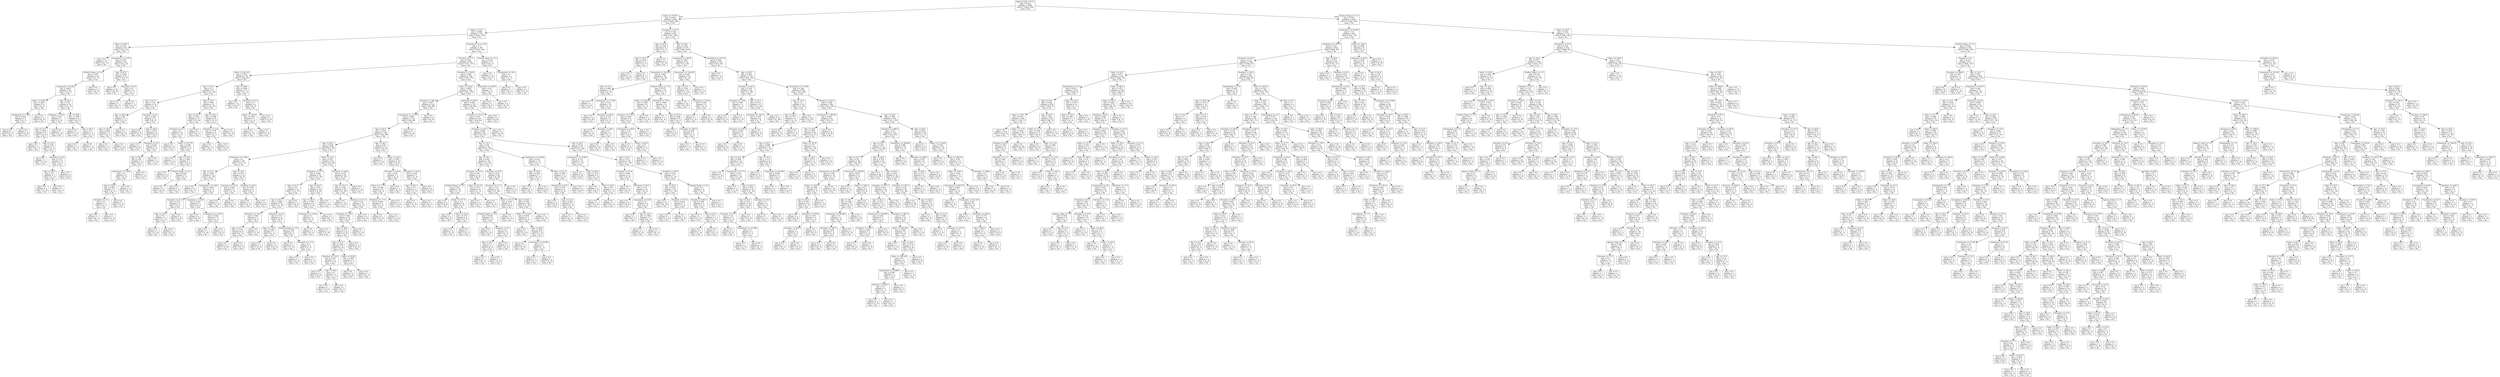 digraph Tree {
node [shape=box] ;
0 [label="Agency_Code <= 0.5\ngini = 0.422\nsamples = 2099\nvalue = [1465, 634]\nclass = No"] ;
1 [label="Sales <= 57.675\ngini = 0.483\nsamples = 659\nvalue = [269, 390]\nclass = Yes"] ;
0 -> 1 [labeldistance=2.5, labelangle=45, headlabel="True"] ;
2 [label="Sales <= 15.5\ngini = 0.496\nsamples = 372\nvalue = [202, 170]\nclass = No"] ;
1 -> 2 ;
3 [label="Sales <= 4.56\ngini = 0.301\nsamples = 65\nvalue = [53, 12]\nclass = No"] ;
2 -> 3 ;
4 [label="gini = 0.0\nsamples = 21\nvalue = [21, 0]\nclass = No"] ;
3 -> 4 ;
5 [label="Commision <= 3.775\ngini = 0.397\nsamples = 44\nvalue = [32, 12]\nclass = No"] ;
3 -> 5 ;
6 [label="Product Name <= 3.0\ngini = 0.497\nsamples = 24\nvalue = [13, 11]\nclass = No"] ;
5 -> 6 ;
7 [label="Commision <= 2.64\ngini = 0.483\nsamples = 22\nvalue = [13, 9]\nclass = No"] ;
6 -> 7 ;
8 [label="Sales <= 6.855\ngini = 0.444\nsamples = 6\nvalue = [2, 4]\nclass = Yes"] ;
7 -> 8 ;
9 [label="Commision <= 1.58\ngini = 0.444\nsamples = 3\nvalue = [2, 1]\nclass = No"] ;
8 -> 9 ;
10 [label="gini = 0.0\nsamples = 1\nvalue = [0, 1]\nclass = Yes"] ;
9 -> 10 ;
11 [label="gini = 0.0\nsamples = 2\nvalue = [2, 0]\nclass = No"] ;
9 -> 11 ;
12 [label="gini = 0.0\nsamples = 3\nvalue = [0, 3]\nclass = Yes"] ;
8 -> 12 ;
13 [label="Age <= 42.5\ngini = 0.43\nsamples = 16\nvalue = [11, 5]\nclass = No"] ;
7 -> 13 ;
14 [label="Duration <= 24.0\ngini = 0.49\nsamples = 7\nvalue = [3, 4]\nclass = Yes"] ;
13 -> 14 ;
15 [label="Age <= 22.5\ngini = 0.444\nsamples = 6\nvalue = [2, 4]\nclass = Yes"] ;
14 -> 15 ;
16 [label="gini = 0.0\nsamples = 1\nvalue = [0, 1]\nclass = Yes"] ;
15 -> 16 ;
17 [label="Age <= 23.5\ngini = 0.48\nsamples = 5\nvalue = [2, 3]\nclass = Yes"] ;
15 -> 17 ;
18 [label="gini = 0.0\nsamples = 1\nvalue = [1, 0]\nclass = No"] ;
17 -> 18 ;
19 [label="Duration <= 4.0\ngini = 0.375\nsamples = 4\nvalue = [1, 3]\nclass = Yes"] ;
17 -> 19 ;
20 [label="Age <= 34.5\ngini = 0.5\nsamples = 2\nvalue = [1, 1]\nclass = No"] ;
19 -> 20 ;
21 [label="gini = 0.0\nsamples = 1\nvalue = [1, 0]\nclass = No"] ;
20 -> 21 ;
22 [label="gini = 0.0\nsamples = 1\nvalue = [0, 1]\nclass = Yes"] ;
20 -> 22 ;
23 [label="gini = 0.0\nsamples = 2\nvalue = [0, 2]\nclass = Yes"] ;
19 -> 23 ;
24 [label="gini = 0.0\nsamples = 1\nvalue = [1, 0]\nclass = No"] ;
14 -> 24 ;
25 [label="Age <= 58.0\ngini = 0.198\nsamples = 9\nvalue = [8, 1]\nclass = No"] ;
13 -> 25 ;
26 [label="gini = 0.0\nsamples = 7\nvalue = [7, 0]\nclass = No"] ;
25 -> 26 ;
27 [label="Age <= 64.5\ngini = 0.5\nsamples = 2\nvalue = [1, 1]\nclass = No"] ;
25 -> 27 ;
28 [label="gini = 0.0\nsamples = 1\nvalue = [0, 1]\nclass = Yes"] ;
27 -> 28 ;
29 [label="gini = 0.0\nsamples = 1\nvalue = [1, 0]\nclass = No"] ;
27 -> 29 ;
30 [label="gini = 0.0\nsamples = 2\nvalue = [0, 2]\nclass = Yes"] ;
6 -> 30 ;
31 [label="Age <= 67.0\ngini = 0.095\nsamples = 20\nvalue = [19, 1]\nclass = No"] ;
5 -> 31 ;
32 [label="gini = 0.0\nsamples = 18\nvalue = [18, 0]\nclass = No"] ;
31 -> 32 ;
33 [label="Duration <= 9.5\ngini = 0.5\nsamples = 2\nvalue = [1, 1]\nclass = No"] ;
31 -> 33 ;
34 [label="gini = 0.0\nsamples = 1\nvalue = [0, 1]\nclass = Yes"] ;
33 -> 34 ;
35 [label="gini = 0.0\nsamples = 1\nvalue = [1, 0]\nclass = No"] ;
33 -> 35 ;
36 [label="Commision <= 14.145\ngini = 0.5\nsamples = 307\nvalue = [149, 158]\nclass = Yes"] ;
2 -> 36 ;
37 [label="Duration <= 7.5\ngini = 0.497\nsamples = 292\nvalue = [135, 157]\nclass = Yes"] ;
36 -> 37 ;
38 [label="Sales <= 28.125\ngini = 0.471\nsamples = 58\nvalue = [36, 22]\nclass = No"] ;
37 -> 38 ;
39 [label="Age <= 31.5\ngini = 0.5\nsamples = 41\nvalue = [21, 20]\nclass = No"] ;
38 -> 39 ;
40 [label="Age <= 27.5\ngini = 0.43\nsamples = 16\nvalue = [11, 5]\nclass = No"] ;
39 -> 40 ;
41 [label="Age <= 26.0\ngini = 0.48\nsamples = 5\nvalue = [2, 3]\nclass = Yes"] ;
40 -> 41 ;
42 [label="Age <= 24.5\ngini = 0.444\nsamples = 3\nvalue = [2, 1]\nclass = No"] ;
41 -> 42 ;
43 [label="gini = 0.0\nsamples = 1\nvalue = [0, 1]\nclass = Yes"] ;
42 -> 43 ;
44 [label="gini = 0.0\nsamples = 2\nvalue = [2, 0]\nclass = No"] ;
42 -> 44 ;
45 [label="gini = 0.0\nsamples = 2\nvalue = [0, 2]\nclass = Yes"] ;
41 -> 45 ;
46 [label="Duration <= 4.5\ngini = 0.298\nsamples = 11\nvalue = [9, 2]\nclass = No"] ;
40 -> 46 ;
47 [label="gini = 0.0\nsamples = 3\nvalue = [3, 0]\nclass = No"] ;
46 -> 47 ;
48 [label="Age <= 28.5\ngini = 0.375\nsamples = 8\nvalue = [6, 2]\nclass = No"] ;
46 -> 48 ;
49 [label="gini = 0.0\nsamples = 2\nvalue = [2, 0]\nclass = No"] ;
48 -> 49 ;
50 [label="Duration <= 6.5\ngini = 0.444\nsamples = 6\nvalue = [4, 2]\nclass = No"] ;
48 -> 50 ;
51 [label="Age <= 30.5\ngini = 0.48\nsamples = 5\nvalue = [3, 2]\nclass = No"] ;
50 -> 51 ;
52 [label="Commision <= 5.025\ngini = 0.5\nsamples = 4\nvalue = [2, 2]\nclass = No"] ;
51 -> 52 ;
53 [label="Age <= 29.5\ngini = 0.444\nsamples = 3\nvalue = [2, 1]\nclass = No"] ;
52 -> 53 ;
54 [label="Duration <= 5.5\ngini = 0.5\nsamples = 2\nvalue = [1, 1]\nclass = No"] ;
53 -> 54 ;
55 [label="gini = 0.0\nsamples = 1\nvalue = [0, 1]\nclass = Yes"] ;
54 -> 55 ;
56 [label="gini = 0.0\nsamples = 1\nvalue = [1, 0]\nclass = No"] ;
54 -> 56 ;
57 [label="gini = 0.0\nsamples = 1\nvalue = [1, 0]\nclass = No"] ;
53 -> 57 ;
58 [label="gini = 0.0\nsamples = 1\nvalue = [0, 1]\nclass = Yes"] ;
52 -> 58 ;
59 [label="gini = 0.0\nsamples = 1\nvalue = [1, 0]\nclass = No"] ;
51 -> 59 ;
60 [label="gini = 0.0\nsamples = 1\nvalue = [1, 0]\nclass = No"] ;
50 -> 60 ;
61 [label="Age <= 45.5\ngini = 0.48\nsamples = 25\nvalue = [10, 15]\nclass = Yes"] ;
39 -> 61 ;
62 [label="Age <= 36.5\ngini = 0.415\nsamples = 17\nvalue = [5, 12]\nclass = Yes"] ;
61 -> 62 ;
63 [label="Duration <= 4.5\ngini = 0.5\nsamples = 10\nvalue = [5, 5]\nclass = No"] ;
62 -> 63 ;
64 [label="gini = 0.0\nsamples = 2\nvalue = [2, 0]\nclass = No"] ;
63 -> 64 ;
65 [label="Sales <= 16.775\ngini = 0.469\nsamples = 8\nvalue = [3, 5]\nclass = Yes"] ;
63 -> 65 ;
66 [label="gini = 0.0\nsamples = 1\nvalue = [1, 0]\nclass = No"] ;
65 -> 66 ;
67 [label="Age <= 33.5\ngini = 0.408\nsamples = 7\nvalue = [2, 5]\nclass = Yes"] ;
65 -> 67 ;
68 [label="gini = 0.0\nsamples = 4\nvalue = [0, 4]\nclass = Yes"] ;
67 -> 68 ;
69 [label="Product Name <= 2.0\ngini = 0.444\nsamples = 3\nvalue = [2, 1]\nclass = No"] ;
67 -> 69 ;
70 [label="gini = 0.0\nsamples = 2\nvalue = [2, 0]\nclass = No"] ;
69 -> 70 ;
71 [label="gini = 0.0\nsamples = 1\nvalue = [0, 1]\nclass = Yes"] ;
69 -> 71 ;
72 [label="gini = 0.0\nsamples = 7\nvalue = [0, 7]\nclass = Yes"] ;
62 -> 72 ;
73 [label="Age <= 54.5\ngini = 0.469\nsamples = 8\nvalue = [5, 3]\nclass = No"] ;
61 -> 73 ;
74 [label="Duration <= 2.0\ngini = 0.278\nsamples = 6\nvalue = [5, 1]\nclass = No"] ;
73 -> 74 ;
75 [label="gini = 0.0\nsamples = 1\nvalue = [0, 1]\nclass = Yes"] ;
74 -> 75 ;
76 [label="gini = 0.0\nsamples = 5\nvalue = [5, 0]\nclass = No"] ;
74 -> 76 ;
77 [label="gini = 0.0\nsamples = 2\nvalue = [0, 2]\nclass = Yes"] ;
73 -> 77 ;
78 [label="Age <= 39.0\ngini = 0.208\nsamples = 17\nvalue = [15, 2]\nclass = No"] ;
38 -> 78 ;
79 [label="gini = 0.0\nsamples = 13\nvalue = [13, 0]\nclass = No"] ;
78 -> 79 ;
80 [label="Duration <= 6.5\ngini = 0.5\nsamples = 4\nvalue = [2, 2]\nclass = No"] ;
78 -> 80 ;
81 [label="Sales <= 39.25\ngini = 0.444\nsamples = 3\nvalue = [1, 2]\nclass = Yes"] ;
80 -> 81 ;
82 [label="gini = 0.0\nsamples = 2\nvalue = [0, 2]\nclass = Yes"] ;
81 -> 82 ;
83 [label="gini = 0.0\nsamples = 1\nvalue = [1, 0]\nclass = No"] ;
81 -> 83 ;
84 [label="gini = 0.0\nsamples = 1\nvalue = [1, 0]\nclass = No"] ;
80 -> 84 ;
85 [label="Duration <= 129.0\ngini = 0.488\nsamples = 234\nvalue = [99, 135]\nclass = Yes"] ;
37 -> 85 ;
86 [label="Sales <= 32.25\ngini = 0.485\nsamples = 229\nvalue = [95, 134]\nclass = Yes"] ;
85 -> 86 ;
87 [label="Duration <= 56.5\ngini = 0.497\nsamples = 122\nvalue = [56, 66]\nclass = Yes"] ;
86 -> 87 ;
88 [label="Commision <= 11.275\ngini = 0.488\nsamples = 114\nvalue = [48, 66]\nclass = Yes"] ;
87 -> 88 ;
89 [label="Age <= 45.5\ngini = 0.478\nsamples = 109\nvalue = [43, 66]\nclass = Yes"] ;
88 -> 89 ;
90 [label="Age <= 26.5\ngini = 0.456\nsamples = 88\nvalue = [31, 57]\nclass = Yes"] ;
89 -> 90 ;
91 [label="Commision <= 5.945\ngini = 0.5\nsamples = 26\nvalue = [13, 13]\nclass = No"] ;
90 -> 91 ;
92 [label="Age <= 21.5\ngini = 0.408\nsamples = 14\nvalue = [4, 10]\nclass = Yes"] ;
91 -> 92 ;
93 [label="gini = 0.0\nsamples = 3\nvalue = [0, 3]\nclass = Yes"] ;
92 -> 93 ;
94 [label="Commision <= 5.265\ngini = 0.463\nsamples = 11\nvalue = [4, 7]\nclass = Yes"] ;
92 -> 94 ;
95 [label="Duration <= 11.0\ngini = 0.375\nsamples = 4\nvalue = [3, 1]\nclass = No"] ;
94 -> 95 ;
96 [label="Age <= 23.0\ngini = 0.5\nsamples = 2\nvalue = [1, 1]\nclass = No"] ;
95 -> 96 ;
97 [label="gini = 0.0\nsamples = 1\nvalue = [1, 0]\nclass = No"] ;
96 -> 97 ;
98 [label="gini = 0.0\nsamples = 1\nvalue = [0, 1]\nclass = Yes"] ;
96 -> 98 ;
99 [label="gini = 0.0\nsamples = 2\nvalue = [2, 0]\nclass = No"] ;
95 -> 99 ;
100 [label="Commision <= 5.69\ngini = 0.245\nsamples = 7\nvalue = [1, 6]\nclass = Yes"] ;
94 -> 100 ;
101 [label="gini = 0.0\nsamples = 4\nvalue = [0, 4]\nclass = Yes"] ;
100 -> 101 ;
102 [label="Commision <= 5.815\ngini = 0.444\nsamples = 3\nvalue = [1, 2]\nclass = Yes"] ;
100 -> 102 ;
103 [label="gini = 0.0\nsamples = 1\nvalue = [1, 0]\nclass = No"] ;
102 -> 103 ;
104 [label="gini = 0.0\nsamples = 2\nvalue = [0, 2]\nclass = Yes"] ;
102 -> 104 ;
105 [label="Age <= 22.5\ngini = 0.375\nsamples = 12\nvalue = [9, 3]\nclass = No"] ;
91 -> 105 ;
106 [label="Duration <= 21.0\ngini = 0.444\nsamples = 3\nvalue = [1, 2]\nclass = Yes"] ;
105 -> 106 ;
107 [label="gini = 0.0\nsamples = 1\nvalue = [1, 0]\nclass = No"] ;
106 -> 107 ;
108 [label="gini = 0.0\nsamples = 2\nvalue = [0, 2]\nclass = Yes"] ;
106 -> 108 ;
109 [label="Duration <= 9.0\ngini = 0.198\nsamples = 9\nvalue = [8, 1]\nclass = No"] ;
105 -> 109 ;
110 [label="gini = 0.0\nsamples = 1\nvalue = [0, 1]\nclass = Yes"] ;
109 -> 110 ;
111 [label="gini = 0.0\nsamples = 8\nvalue = [8, 0]\nclass = No"] ;
109 -> 111 ;
112 [label="Sales <= 22.3\ngini = 0.412\nsamples = 62\nvalue = [18, 44]\nclass = Yes"] ;
90 -> 112 ;
113 [label="Duration <= 17.5\ngini = 0.482\nsamples = 32\nvalue = [13, 19]\nclass = Yes"] ;
112 -> 113 ;
114 [label="Age <= 41.5\ngini = 0.5\nsamples = 22\nvalue = [11, 11]\nclass = No"] ;
113 -> 114 ;
115 [label="Age <= 29.5\ngini = 0.488\nsamples = 19\nvalue = [11, 8]\nclass = No"] ;
114 -> 115 ;
116 [label="Duration <= 15.0\ngini = 0.408\nsamples = 7\nvalue = [2, 5]\nclass = Yes"] ;
115 -> 116 ;
117 [label="Age <= 27.5\ngini = 0.278\nsamples = 6\nvalue = [1, 5]\nclass = Yes"] ;
116 -> 117 ;
118 [label="gini = 0.0\nsamples = 1\nvalue = [1, 0]\nclass = No"] ;
117 -> 118 ;
119 [label="gini = 0.0\nsamples = 5\nvalue = [0, 5]\nclass = Yes"] ;
117 -> 119 ;
120 [label="gini = 0.0\nsamples = 1\nvalue = [1, 0]\nclass = No"] ;
116 -> 120 ;
121 [label="Duration <= 8.5\ngini = 0.375\nsamples = 12\nvalue = [9, 3]\nclass = No"] ;
115 -> 121 ;
122 [label="Sales <= 16.5\ngini = 0.444\nsamples = 3\nvalue = [1, 2]\nclass = Yes"] ;
121 -> 122 ;
123 [label="gini = 0.0\nsamples = 1\nvalue = [1, 0]\nclass = No"] ;
122 -> 123 ;
124 [label="gini = 0.0\nsamples = 2\nvalue = [0, 2]\nclass = Yes"] ;
122 -> 124 ;
125 [label="Product Name <= 2.0\ngini = 0.198\nsamples = 9\nvalue = [8, 1]\nclass = No"] ;
121 -> 125 ;
126 [label="gini = 0.0\nsamples = 7\nvalue = [7, 0]\nclass = No"] ;
125 -> 126 ;
127 [label="Duration <= 11.5\ngini = 0.5\nsamples = 2\nvalue = [1, 1]\nclass = No"] ;
125 -> 127 ;
128 [label="gini = 0.0\nsamples = 1\nvalue = [1, 0]\nclass = No"] ;
127 -> 128 ;
129 [label="gini = 0.0\nsamples = 1\nvalue = [0, 1]\nclass = Yes"] ;
127 -> 129 ;
130 [label="gini = 0.0\nsamples = 3\nvalue = [0, 3]\nclass = Yes"] ;
114 -> 130 ;
131 [label="Age <= 40.0\ngini = 0.32\nsamples = 10\nvalue = [2, 8]\nclass = Yes"] ;
113 -> 131 ;
132 [label="Age <= 28.5\ngini = 0.198\nsamples = 9\nvalue = [1, 8]\nclass = Yes"] ;
131 -> 132 ;
133 [label="Commision <= 4.815\ngini = 0.5\nsamples = 2\nvalue = [1, 1]\nclass = No"] ;
132 -> 133 ;
134 [label="gini = 0.0\nsamples = 1\nvalue = [0, 1]\nclass = Yes"] ;
133 -> 134 ;
135 [label="gini = 0.0\nsamples = 1\nvalue = [1, 0]\nclass = No"] ;
133 -> 135 ;
136 [label="gini = 0.0\nsamples = 7\nvalue = [0, 7]\nclass = Yes"] ;
132 -> 136 ;
137 [label="gini = 0.0\nsamples = 1\nvalue = [1, 0]\nclass = No"] ;
131 -> 137 ;
138 [label="Duration <= 40.0\ngini = 0.278\nsamples = 30\nvalue = [5, 25]\nclass = Yes"] ;
112 -> 138 ;
139 [label="Age <= 31.0\ngini = 0.238\nsamples = 29\nvalue = [4, 25]\nclass = Yes"] ;
138 -> 139 ;
140 [label="gini = 0.0\nsamples = 12\nvalue = [0, 12]\nclass = Yes"] ;
139 -> 140 ;
141 [label="Duration <= 21.5\ngini = 0.36\nsamples = 17\nvalue = [4, 13]\nclass = Yes"] ;
139 -> 141 ;
142 [label="Duration <= 16.5\ngini = 0.426\nsamples = 13\nvalue = [4, 9]\nclass = Yes"] ;
141 -> 142 ;
143 [label="Age <= 39.5\ngini = 0.375\nsamples = 12\nvalue = [3, 9]\nclass = Yes"] ;
142 -> 143 ;
144 [label="Age <= 37.5\ngini = 0.444\nsamples = 9\nvalue = [3, 6]\nclass = Yes"] ;
143 -> 144 ;
145 [label="Duration <= 12.0\ngini = 0.278\nsamples = 6\nvalue = [1, 5]\nclass = Yes"] ;
144 -> 145 ;
146 [label="gini = 0.0\nsamples = 4\nvalue = [0, 4]\nclass = Yes"] ;
145 -> 146 ;
147 [label="Age <= 35.0\ngini = 0.5\nsamples = 2\nvalue = [1, 1]\nclass = No"] ;
145 -> 147 ;
148 [label="gini = 0.0\nsamples = 1\nvalue = [1, 0]\nclass = No"] ;
147 -> 148 ;
149 [label="gini = 0.0\nsamples = 1\nvalue = [0, 1]\nclass = Yes"] ;
147 -> 149 ;
150 [label="Sales <= 29.45\ngini = 0.444\nsamples = 3\nvalue = [2, 1]\nclass = No"] ;
144 -> 150 ;
151 [label="gini = 0.0\nsamples = 2\nvalue = [2, 0]\nclass = No"] ;
150 -> 151 ;
152 [label="gini = 0.0\nsamples = 1\nvalue = [0, 1]\nclass = Yes"] ;
150 -> 152 ;
153 [label="gini = 0.0\nsamples = 3\nvalue = [0, 3]\nclass = Yes"] ;
143 -> 153 ;
154 [label="gini = 0.0\nsamples = 1\nvalue = [1, 0]\nclass = No"] ;
142 -> 154 ;
155 [label="gini = 0.0\nsamples = 4\nvalue = [0, 4]\nclass = Yes"] ;
141 -> 155 ;
156 [label="gini = 0.0\nsamples = 1\nvalue = [1, 0]\nclass = No"] ;
138 -> 156 ;
157 [label="Age <= 49.5\ngini = 0.49\nsamples = 21\nvalue = [12, 9]\nclass = No"] ;
89 -> 157 ;
158 [label="gini = 0.0\nsamples = 7\nvalue = [7, 0]\nclass = No"] ;
157 -> 158 ;
159 [label="Sales <= 22.5\ngini = 0.459\nsamples = 14\nvalue = [5, 9]\nclass = Yes"] ;
157 -> 159 ;
160 [label="Duration <= 40.0\ngini = 0.49\nsamples = 7\nvalue = [4, 3]\nclass = No"] ;
159 -> 160 ;
161 [label="Sales <= 17.75\ngini = 0.444\nsamples = 6\nvalue = [4, 2]\nclass = No"] ;
160 -> 161 ;
162 [label="Duration <= 17.5\ngini = 0.444\nsamples = 3\nvalue = [1, 2]\nclass = Yes"] ;
161 -> 162 ;
163 [label="gini = 0.0\nsamples = 2\nvalue = [0, 2]\nclass = Yes"] ;
162 -> 163 ;
164 [label="gini = 0.0\nsamples = 1\nvalue = [1, 0]\nclass = No"] ;
162 -> 164 ;
165 [label="gini = 0.0\nsamples = 3\nvalue = [3, 0]\nclass = No"] ;
161 -> 165 ;
166 [label="gini = 0.0\nsamples = 1\nvalue = [0, 1]\nclass = Yes"] ;
160 -> 166 ;
167 [label="Duration <= 14.0\ngini = 0.245\nsamples = 7\nvalue = [1, 6]\nclass = Yes"] ;
159 -> 167 ;
168 [label="Age <= 63.5\ngini = 0.5\nsamples = 2\nvalue = [1, 1]\nclass = No"] ;
167 -> 168 ;
169 [label="gini = 0.0\nsamples = 1\nvalue = [1, 0]\nclass = No"] ;
168 -> 169 ;
170 [label="gini = 0.0\nsamples = 1\nvalue = [0, 1]\nclass = Yes"] ;
168 -> 170 ;
171 [label="gini = 0.0\nsamples = 5\nvalue = [0, 5]\nclass = Yes"] ;
167 -> 171 ;
172 [label="gini = 0.0\nsamples = 5\nvalue = [5, 0]\nclass = No"] ;
88 -> 172 ;
173 [label="gini = 0.0\nsamples = 8\nvalue = [8, 0]\nclass = No"] ;
87 -> 173 ;
174 [label="Duration <= 86.0\ngini = 0.463\nsamples = 107\nvalue = [39, 68]\nclass = Yes"] ;
86 -> 174 ;
175 [label="Duration <= 72.0\ngini = 0.474\nsamples = 101\nvalue = [39, 62]\nclass = Yes"] ;
174 -> 175 ;
176 [label="Duration <= 24.5\ngini = 0.468\nsamples = 99\nvalue = [37, 62]\nclass = Yes"] ;
175 -> 176 ;
177 [label="Age <= 35.5\ngini = 0.49\nsamples = 58\nvalue = [25, 33]\nclass = Yes"] ;
176 -> 177 ;
178 [label="Age <= 25.5\ngini = 0.455\nsamples = 40\nvalue = [14, 26]\nclass = Yes"] ;
177 -> 178 ;
179 [label="Duration <= 15.5\ngini = 0.49\nsamples = 14\nvalue = [8, 6]\nclass = No"] ;
178 -> 179 ;
180 [label="Product Name <= 1.5\ngini = 0.42\nsamples = 10\nvalue = [7, 3]\nclass = No"] ;
179 -> 180 ;
181 [label="gini = 0.0\nsamples = 4\nvalue = [4, 0]\nclass = No"] ;
180 -> 181 ;
182 [label="Sales <= 37.75\ngini = 0.5\nsamples = 6\nvalue = [3, 3]\nclass = No"] ;
180 -> 182 ;
183 [label="gini = 0.0\nsamples = 2\nvalue = [0, 2]\nclass = Yes"] ;
182 -> 183 ;
184 [label="Sales <= 51.0\ngini = 0.375\nsamples = 4\nvalue = [3, 1]\nclass = No"] ;
182 -> 184 ;
185 [label="gini = 0.0\nsamples = 3\nvalue = [3, 0]\nclass = No"] ;
184 -> 185 ;
186 [label="gini = 0.0\nsamples = 1\nvalue = [0, 1]\nclass = Yes"] ;
184 -> 186 ;
187 [label="Sales <= 47.75\ngini = 0.375\nsamples = 4\nvalue = [1, 3]\nclass = Yes"] ;
179 -> 187 ;
188 [label="gini = 0.0\nsamples = 3\nvalue = [0, 3]\nclass = Yes"] ;
187 -> 188 ;
189 [label="gini = 0.0\nsamples = 1\nvalue = [1, 0]\nclass = No"] ;
187 -> 189 ;
190 [label="Duration <= 23.0\ngini = 0.355\nsamples = 26\nvalue = [6, 20]\nclass = Yes"] ;
178 -> 190 ;
191 [label="Duration <= 11.5\ngini = 0.32\nsamples = 25\nvalue = [5, 20]\nclass = Yes"] ;
190 -> 191 ;
192 [label="Sales <= 51.0\ngini = 0.49\nsamples = 7\nvalue = [3, 4]\nclass = Yes"] ;
191 -> 192 ;
193 [label="Product Name <= 2.0\ngini = 0.444\nsamples = 6\nvalue = [2, 4]\nclass = Yes"] ;
192 -> 193 ;
194 [label="gini = 0.0\nsamples = 1\nvalue = [1, 0]\nclass = No"] ;
193 -> 194 ;
195 [label="Duration <= 9.5\ngini = 0.32\nsamples = 5\nvalue = [1, 4]\nclass = Yes"] ;
193 -> 195 ;
196 [label="Age <= 30.5\ngini = 0.5\nsamples = 2\nvalue = [1, 1]\nclass = No"] ;
195 -> 196 ;
197 [label="gini = 0.0\nsamples = 1\nvalue = [0, 1]\nclass = Yes"] ;
196 -> 197 ;
198 [label="gini = 0.0\nsamples = 1\nvalue = [1, 0]\nclass = No"] ;
196 -> 198 ;
199 [label="gini = 0.0\nsamples = 3\nvalue = [0, 3]\nclass = Yes"] ;
195 -> 199 ;
200 [label="gini = 0.0\nsamples = 1\nvalue = [1, 0]\nclass = No"] ;
192 -> 200 ;
201 [label="Age <= 29.5\ngini = 0.198\nsamples = 18\nvalue = [2, 16]\nclass = Yes"] ;
191 -> 201 ;
202 [label="Sales <= 37.125\ngini = 0.408\nsamples = 7\nvalue = [2, 5]\nclass = Yes"] ;
201 -> 202 ;
203 [label="gini = 0.0\nsamples = 1\nvalue = [1, 0]\nclass = No"] ;
202 -> 203 ;
204 [label="Age <= 28.5\ngini = 0.278\nsamples = 6\nvalue = [1, 5]\nclass = Yes"] ;
202 -> 204 ;
205 [label="gini = 0.0\nsamples = 4\nvalue = [0, 4]\nclass = Yes"] ;
204 -> 205 ;
206 [label="Commision <= 10.065\ngini = 0.5\nsamples = 2\nvalue = [1, 1]\nclass = No"] ;
204 -> 206 ;
207 [label="gini = 0.0\nsamples = 1\nvalue = [0, 1]\nclass = Yes"] ;
206 -> 207 ;
208 [label="gini = 0.0\nsamples = 1\nvalue = [1, 0]\nclass = No"] ;
206 -> 208 ;
209 [label="gini = 0.0\nsamples = 11\nvalue = [0, 11]\nclass = Yes"] ;
201 -> 209 ;
210 [label="gini = 0.0\nsamples = 1\nvalue = [1, 0]\nclass = No"] ;
190 -> 210 ;
211 [label="Commision <= 10.695\ngini = 0.475\nsamples = 18\nvalue = [11, 7]\nclass = No"] ;
177 -> 211 ;
212 [label="Age <= 36.5\ngini = 0.245\nsamples = 7\nvalue = [6, 1]\nclass = No"] ;
211 -> 212 ;
213 [label="gini = 0.0\nsamples = 1\nvalue = [0, 1]\nclass = Yes"] ;
212 -> 213 ;
214 [label="gini = 0.0\nsamples = 6\nvalue = [6, 0]\nclass = No"] ;
212 -> 214 ;
215 [label="Sales <= 51.4\ngini = 0.496\nsamples = 11\nvalue = [5, 6]\nclass = Yes"] ;
211 -> 215 ;
216 [label="Duration <= 16.5\ngini = 0.375\nsamples = 8\nvalue = [2, 6]\nclass = Yes"] ;
215 -> 216 ;
217 [label="gini = 0.0\nsamples = 5\nvalue = [0, 5]\nclass = Yes"] ;
216 -> 217 ;
218 [label="Age <= 41.5\ngini = 0.444\nsamples = 3\nvalue = [2, 1]\nclass = No"] ;
216 -> 218 ;
219 [label="gini = 0.0\nsamples = 1\nvalue = [0, 1]\nclass = Yes"] ;
218 -> 219 ;
220 [label="gini = 0.0\nsamples = 2\nvalue = [2, 0]\nclass = No"] ;
218 -> 220 ;
221 [label="gini = 0.0\nsamples = 3\nvalue = [3, 0]\nclass = No"] ;
215 -> 221 ;
222 [label="Age <= 29.5\ngini = 0.414\nsamples = 41\nvalue = [12, 29]\nclass = Yes"] ;
176 -> 222 ;
223 [label="Commision <= 13.065\ngini = 0.153\nsamples = 12\nvalue = [1, 11]\nclass = Yes"] ;
222 -> 223 ;
224 [label="gini = 0.0\nsamples = 8\nvalue = [0, 8]\nclass = Yes"] ;
223 -> 224 ;
225 [label="Age <= 26.0\ngini = 0.375\nsamples = 4\nvalue = [1, 3]\nclass = Yes"] ;
223 -> 225 ;
226 [label="gini = 0.0\nsamples = 2\nvalue = [0, 2]\nclass = Yes"] ;
225 -> 226 ;
227 [label="Age <= 28.5\ngini = 0.5\nsamples = 2\nvalue = [1, 1]\nclass = No"] ;
225 -> 227 ;
228 [label="gini = 0.0\nsamples = 1\nvalue = [1, 0]\nclass = No"] ;
227 -> 228 ;
229 [label="gini = 0.0\nsamples = 1\nvalue = [0, 1]\nclass = Yes"] ;
227 -> 229 ;
230 [label="Age <= 35.5\ngini = 0.471\nsamples = 29\nvalue = [11, 18]\nclass = Yes"] ;
222 -> 230 ;
231 [label="Duration <= 27.0\ngini = 0.444\nsamples = 12\nvalue = [8, 4]\nclass = No"] ;
230 -> 231 ;
232 [label="gini = 0.0\nsamples = 2\nvalue = [0, 2]\nclass = Yes"] ;
231 -> 232 ;
233 [label="Duration <= 42.5\ngini = 0.32\nsamples = 10\nvalue = [8, 2]\nclass = No"] ;
231 -> 233 ;
234 [label="gini = 0.0\nsamples = 6\nvalue = [6, 0]\nclass = No"] ;
233 -> 234 ;
235 [label="Commision <= 8.63\ngini = 0.5\nsamples = 4\nvalue = [2, 2]\nclass = No"] ;
233 -> 235 ;
236 [label="gini = 0.0\nsamples = 1\nvalue = [0, 1]\nclass = Yes"] ;
235 -> 236 ;
237 [label="Age <= 30.5\ngini = 0.444\nsamples = 3\nvalue = [2, 1]\nclass = No"] ;
235 -> 237 ;
238 [label="gini = 0.0\nsamples = 2\nvalue = [2, 0]\nclass = No"] ;
237 -> 238 ;
239 [label="gini = 0.0\nsamples = 1\nvalue = [0, 1]\nclass = Yes"] ;
237 -> 239 ;
240 [label="Duration <= 56.0\ngini = 0.291\nsamples = 17\nvalue = [3, 14]\nclass = Yes"] ;
230 -> 240 ;
241 [label="Age <= 65.5\ngini = 0.142\nsamples = 13\nvalue = [1, 12]\nclass = Yes"] ;
240 -> 241 ;
242 [label="gini = 0.0\nsamples = 10\nvalue = [0, 10]\nclass = Yes"] ;
241 -> 242 ;
243 [label="Duration <= 37.0\ngini = 0.444\nsamples = 3\nvalue = [1, 2]\nclass = Yes"] ;
241 -> 243 ;
244 [label="gini = 0.0\nsamples = 1\nvalue = [1, 0]\nclass = No"] ;
243 -> 244 ;
245 [label="gini = 0.0\nsamples = 2\nvalue = [0, 2]\nclass = Yes"] ;
243 -> 245 ;
246 [label="Product Name <= 2.0\ngini = 0.5\nsamples = 4\nvalue = [2, 2]\nclass = No"] ;
240 -> 246 ;
247 [label="Duration <= 60.5\ngini = 0.444\nsamples = 3\nvalue = [2, 1]\nclass = No"] ;
246 -> 247 ;
248 [label="gini = 0.0\nsamples = 1\nvalue = [1, 0]\nclass = No"] ;
247 -> 248 ;
249 [label="Age <= 41.5\ngini = 0.5\nsamples = 2\nvalue = [1, 1]\nclass = No"] ;
247 -> 249 ;
250 [label="gini = 0.0\nsamples = 1\nvalue = [1, 0]\nclass = No"] ;
249 -> 250 ;
251 [label="gini = 0.0\nsamples = 1\nvalue = [0, 1]\nclass = Yes"] ;
249 -> 251 ;
252 [label="gini = 0.0\nsamples = 1\nvalue = [0, 1]\nclass = Yes"] ;
246 -> 252 ;
253 [label="gini = 0.0\nsamples = 2\nvalue = [2, 0]\nclass = No"] ;
175 -> 253 ;
254 [label="gini = 0.0\nsamples = 6\nvalue = [0, 6]\nclass = Yes"] ;
174 -> 254 ;
255 [label="Commision <= 8.915\ngini = 0.32\nsamples = 5\nvalue = [4, 1]\nclass = No"] ;
85 -> 255 ;
256 [label="gini = 0.0\nsamples = 1\nvalue = [0, 1]\nclass = Yes"] ;
255 -> 256 ;
257 [label="gini = 0.0\nsamples = 4\nvalue = [4, 0]\nclass = No"] ;
255 -> 257 ;
258 [label="Product Name <= 3.5\ngini = 0.124\nsamples = 15\nvalue = [14, 1]\nclass = No"] ;
36 -> 258 ;
259 [label="gini = 0.0\nsamples = 13\nvalue = [13, 0]\nclass = No"] ;
258 -> 259 ;
260 [label="Commision <= 39.5\ngini = 0.5\nsamples = 2\nvalue = [1, 1]\nclass = No"] ;
258 -> 260 ;
261 [label="gini = 0.0\nsamples = 1\nvalue = [0, 1]\nclass = Yes"] ;
260 -> 261 ;
262 [label="gini = 0.0\nsamples = 1\nvalue = [1, 0]\nclass = No"] ;
260 -> 262 ;
263 [label="Duration <= 12.5\ngini = 0.358\nsamples = 287\nvalue = [67, 220]\nclass = Yes"] ;
1 -> 263 ;
264 [label="Age <= 35.0\ngini = 0.219\nsamples = 8\nvalue = [7, 1]\nclass = No"] ;
263 -> 264 ;
265 [label="Age <= 30.5\ngini = 0.444\nsamples = 3\nvalue = [2, 1]\nclass = No"] ;
264 -> 265 ;
266 [label="gini = 0.0\nsamples = 2\nvalue = [2, 0]\nclass = No"] ;
265 -> 266 ;
267 [label="gini = 0.0\nsamples = 1\nvalue = [0, 1]\nclass = Yes"] ;
265 -> 267 ;
268 [label="gini = 0.0\nsamples = 5\nvalue = [5, 0]\nclass = No"] ;
264 -> 268 ;
269 [label="Age <= 26.5\ngini = 0.338\nsamples = 279\nvalue = [60, 219]\nclass = Yes"] ;
263 -> 269 ;
270 [label="Commision <= 49.01\ngini = 0.454\nsamples = 43\nvalue = [15, 28]\nclass = Yes"] ;
269 -> 270 ;
271 [label="Commision <= 19.255\ngini = 0.495\nsamples = 29\nvalue = [13, 16]\nclass = Yes"] ;
270 -> 271 ;
272 [label="Age <= 13.5\ngini = 0.298\nsamples = 11\nvalue = [2, 9]\nclass = Yes"] ;
271 -> 272 ;
273 [label="gini = 0.0\nsamples = 1\nvalue = [1, 0]\nclass = No"] ;
272 -> 273 ;
274 [label="Commision <= 17.205\ngini = 0.18\nsamples = 10\nvalue = [1, 9]\nclass = Yes"] ;
272 -> 274 ;
275 [label="gini = 0.0\nsamples = 6\nvalue = [0, 6]\nclass = Yes"] ;
274 -> 275 ;
276 [label="Duration <= 40.5\ngini = 0.375\nsamples = 4\nvalue = [1, 3]\nclass = Yes"] ;
274 -> 276 ;
277 [label="gini = 0.0\nsamples = 2\nvalue = [0, 2]\nclass = Yes"] ;
276 -> 277 ;
278 [label="Duration <= 49.0\ngini = 0.5\nsamples = 2\nvalue = [1, 1]\nclass = No"] ;
276 -> 278 ;
279 [label="gini = 0.0\nsamples = 1\nvalue = [1, 0]\nclass = No"] ;
278 -> 279 ;
280 [label="gini = 0.0\nsamples = 1\nvalue = [0, 1]\nclass = Yes"] ;
278 -> 280 ;
281 [label="Product Name <= 1.5\ngini = 0.475\nsamples = 18\nvalue = [11, 7]\nclass = No"] ;
271 -> 281 ;
282 [label="Sales <= 129.25\ngini = 0.346\nsamples = 9\nvalue = [7, 2]\nclass = No"] ;
281 -> 282 ;
283 [label="Duration <= 114.5\ngini = 0.444\nsamples = 6\nvalue = [4, 2]\nclass = No"] ;
282 -> 283 ;
284 [label="Commision <= 30.0\ngini = 0.32\nsamples = 5\nvalue = [4, 1]\nclass = No"] ;
283 -> 284 ;
285 [label="gini = 0.0\nsamples = 3\nvalue = [3, 0]\nclass = No"] ;
284 -> 285 ;
286 [label="Sales <= 85.5\ngini = 0.5\nsamples = 2\nvalue = [1, 1]\nclass = No"] ;
284 -> 286 ;
287 [label="gini = 0.0\nsamples = 1\nvalue = [0, 1]\nclass = Yes"] ;
286 -> 287 ;
288 [label="gini = 0.0\nsamples = 1\nvalue = [1, 0]\nclass = No"] ;
286 -> 288 ;
289 [label="gini = 0.0\nsamples = 1\nvalue = [0, 1]\nclass = Yes"] ;
283 -> 289 ;
290 [label="gini = 0.0\nsamples = 3\nvalue = [3, 0]\nclass = No"] ;
282 -> 290 ;
291 [label="Duration <= 70.5\ngini = 0.494\nsamples = 9\nvalue = [4, 5]\nclass = Yes"] ;
281 -> 291 ;
292 [label="gini = 0.0\nsamples = 3\nvalue = [0, 3]\nclass = Yes"] ;
291 -> 292 ;
293 [label="Age <= 25.0\ngini = 0.444\nsamples = 6\nvalue = [4, 2]\nclass = No"] ;
291 -> 293 ;
294 [label="gini = 0.0\nsamples = 3\nvalue = [3, 0]\nclass = No"] ;
293 -> 294 ;
295 [label="Duration <= 365.5\ngini = 0.444\nsamples = 3\nvalue = [1, 2]\nclass = Yes"] ;
293 -> 295 ;
296 [label="gini = 0.5\nsamples = 2\nvalue = [1, 1]\nclass = No"] ;
295 -> 296 ;
297 [label="gini = 0.0\nsamples = 1\nvalue = [0, 1]\nclass = Yes"] ;
295 -> 297 ;
298 [label="Commision <= 118.875\ngini = 0.245\nsamples = 14\nvalue = [2, 12]\nclass = Yes"] ;
270 -> 298 ;
299 [label="Age <= 25.5\ngini = 0.142\nsamples = 13\nvalue = [1, 12]\nclass = Yes"] ;
298 -> 299 ;
300 [label="gini = 0.0\nsamples = 10\nvalue = [0, 10]\nclass = Yes"] ;
299 -> 300 ;
301 [label="Commision <= 59.4\ngini = 0.444\nsamples = 3\nvalue = [1, 2]\nclass = Yes"] ;
299 -> 301 ;
302 [label="gini = 0.0\nsamples = 1\nvalue = [1, 0]\nclass = No"] ;
301 -> 302 ;
303 [label="gini = 0.0\nsamples = 2\nvalue = [0, 2]\nclass = Yes"] ;
301 -> 303 ;
304 [label="gini = 0.0\nsamples = 1\nvalue = [1, 0]\nclass = No"] ;
298 -> 304 ;
305 [label="Commision <= 6.715\ngini = 0.309\nsamples = 236\nvalue = [45, 191]\nclass = Yes"] ;
269 -> 305 ;
306 [label="gini = 0.0\nsamples = 1\nvalue = [1, 0]\nclass = No"] ;
305 -> 306 ;
307 [label="Age <= 29.5\ngini = 0.304\nsamples = 235\nvalue = [44, 191]\nclass = Yes"] ;
305 -> 307 ;
308 [label="Duration <= 24.5\ngini = 0.124\nsamples = 30\nvalue = [2, 28]\nclass = Yes"] ;
307 -> 308 ;
309 [label="Duration <= 18.0\ngini = 0.444\nsamples = 3\nvalue = [1, 2]\nclass = Yes"] ;
308 -> 309 ;
310 [label="gini = 0.0\nsamples = 2\nvalue = [0, 2]\nclass = Yes"] ;
309 -> 310 ;
311 [label="gini = 0.0\nsamples = 1\nvalue = [1, 0]\nclass = No"] ;
309 -> 311 ;
312 [label="Age <= 27.5\ngini = 0.071\nsamples = 27\nvalue = [1, 26]\nclass = Yes"] ;
308 -> 312 ;
313 [label="Duration <= 367.5\ngini = 0.219\nsamples = 8\nvalue = [1, 7]\nclass = Yes"] ;
312 -> 313 ;
314 [label="Duration <= 234.5\ngini = 0.444\nsamples = 3\nvalue = [1, 2]\nclass = Yes"] ;
313 -> 314 ;
315 [label="gini = 0.0\nsamples = 2\nvalue = [0, 2]\nclass = Yes"] ;
314 -> 315 ;
316 [label="gini = 0.0\nsamples = 1\nvalue = [1, 0]\nclass = No"] ;
314 -> 316 ;
317 [label="gini = 0.0\nsamples = 5\nvalue = [0, 5]\nclass = Yes"] ;
313 -> 317 ;
318 [label="gini = 0.0\nsamples = 19\nvalue = [0, 19]\nclass = Yes"] ;
312 -> 318 ;
319 [label="Commision <= 17.545\ngini = 0.326\nsamples = 205\nvalue = [42, 163]\nclass = Yes"] ;
307 -> 319 ;
320 [label="Age <= 32.0\ngini = 0.1\nsamples = 19\nvalue = [1, 18]\nclass = Yes"] ;
319 -> 320 ;
321 [label="Age <= 30.5\ngini = 0.375\nsamples = 4\nvalue = [1, 3]\nclass = Yes"] ;
320 -> 321 ;
322 [label="gini = 0.0\nsamples = 3\nvalue = [0, 3]\nclass = Yes"] ;
321 -> 322 ;
323 [label="gini = 0.0\nsamples = 1\nvalue = [1, 0]\nclass = No"] ;
321 -> 323 ;
324 [label="gini = 0.0\nsamples = 15\nvalue = [0, 15]\nclass = Yes"] ;
320 -> 324 ;
325 [label="Duration <= 82.5\ngini = 0.344\nsamples = 186\nvalue = [41, 145]\nclass = Yes"] ;
319 -> 325 ;
326 [label="Commision <= 38.625\ngini = 0.467\nsamples = 43\nvalue = [16, 27]\nclass = Yes"] ;
325 -> 326 ;
327 [label="Age <= 39.5\ngini = 0.426\nsamples = 39\nvalue = [12, 27]\nclass = Yes"] ;
326 -> 327 ;
328 [label="Age <= 35.5\ngini = 0.499\nsamples = 23\nvalue = [11, 12]\nclass = Yes"] ;
327 -> 328 ;
329 [label="Age <= 31.0\ngini = 0.444\nsamples = 15\nvalue = [5, 10]\nclass = Yes"] ;
328 -> 329 ;
330 [label="gini = 0.0\nsamples = 2\nvalue = [2, 0]\nclass = No"] ;
329 -> 330 ;
331 [label="Commision <= 17.73\ngini = 0.355\nsamples = 13\nvalue = [3, 10]\nclass = Yes"] ;
329 -> 331 ;
332 [label="gini = 0.0\nsamples = 1\nvalue = [1, 0]\nclass = No"] ;
331 -> 332 ;
333 [label="Age <= 34.5\ngini = 0.278\nsamples = 12\nvalue = [2, 10]\nclass = Yes"] ;
331 -> 333 ;
334 [label="Age <= 32.5\ngini = 0.18\nsamples = 10\nvalue = [1, 9]\nclass = Yes"] ;
333 -> 334 ;
335 [label="Duration <= 37.5\ngini = 0.32\nsamples = 5\nvalue = [1, 4]\nclass = Yes"] ;
334 -> 335 ;
336 [label="gini = 0.0\nsamples = 3\nvalue = [0, 3]\nclass = Yes"] ;
335 -> 336 ;
337 [label="Commision <= 21.365\ngini = 0.5\nsamples = 2\nvalue = [1, 1]\nclass = No"] ;
335 -> 337 ;
338 [label="gini = 0.0\nsamples = 1\nvalue = [1, 0]\nclass = No"] ;
337 -> 338 ;
339 [label="gini = 0.0\nsamples = 1\nvalue = [0, 1]\nclass = Yes"] ;
337 -> 339 ;
340 [label="gini = 0.0\nsamples = 5\nvalue = [0, 5]\nclass = Yes"] ;
334 -> 340 ;
341 [label="Duration <= 14.5\ngini = 0.5\nsamples = 2\nvalue = [1, 1]\nclass = No"] ;
333 -> 341 ;
342 [label="gini = 0.0\nsamples = 1\nvalue = [0, 1]\nclass = Yes"] ;
341 -> 342 ;
343 [label="gini = 0.0\nsamples = 1\nvalue = [1, 0]\nclass = No"] ;
341 -> 343 ;
344 [label="Age <= 37.5\ngini = 0.375\nsamples = 8\nvalue = [6, 2]\nclass = No"] ;
328 -> 344 ;
345 [label="gini = 0.0\nsamples = 5\nvalue = [5, 0]\nclass = No"] ;
344 -> 345 ;
346 [label="Commision <= 29.495\ngini = 0.444\nsamples = 3\nvalue = [1, 2]\nclass = Yes"] ;
344 -> 346 ;
347 [label="gini = 0.0\nsamples = 2\nvalue = [0, 2]\nclass = Yes"] ;
346 -> 347 ;
348 [label="gini = 0.0\nsamples = 1\nvalue = [1, 0]\nclass = No"] ;
346 -> 348 ;
349 [label="Sales <= 74.25\ngini = 0.117\nsamples = 16\nvalue = [1, 15]\nclass = Yes"] ;
327 -> 349 ;
350 [label="Age <= 44.5\ngini = 0.375\nsamples = 4\nvalue = [1, 3]\nclass = Yes"] ;
349 -> 350 ;
351 [label="gini = 0.0\nsamples = 1\nvalue = [1, 0]\nclass = No"] ;
350 -> 351 ;
352 [label="gini = 0.0\nsamples = 3\nvalue = [0, 3]\nclass = Yes"] ;
350 -> 352 ;
353 [label="gini = 0.0\nsamples = 12\nvalue = [0, 12]\nclass = Yes"] ;
349 -> 353 ;
354 [label="gini = 0.0\nsamples = 4\nvalue = [4, 0]\nclass = No"] ;
326 -> 354 ;
355 [label="Age <= 54.0\ngini = 0.289\nsamples = 143\nvalue = [25, 118]\nclass = Yes"] ;
325 -> 355 ;
356 [label="Duration <= 388.0\ngini = 0.25\nsamples = 123\nvalue = [18, 105]\nclass = Yes"] ;
355 -> 356 ;
357 [label="Age <= 33.5\ngini = 0.207\nsamples = 111\nvalue = [13, 98]\nclass = Yes"] ;
356 -> 357 ;
358 [label="Age <= 31.5\ngini = 0.32\nsamples = 30\nvalue = [6, 24]\nclass = Yes"] ;
357 -> 358 ;
359 [label="Commision <= 59.115\ngini = 0.188\nsamples = 19\nvalue = [2, 17]\nclass = Yes"] ;
358 -> 359 ;
360 [label="Sales <= 224.7\ngini = 0.346\nsamples = 9\nvalue = [2, 7]\nclass = Yes"] ;
359 -> 360 ;
361 [label="Age <= 30.5\ngini = 0.219\nsamples = 8\nvalue = [1, 7]\nclass = Yes"] ;
360 -> 361 ;
362 [label="gini = 0.0\nsamples = 4\nvalue = [0, 4]\nclass = Yes"] ;
361 -> 362 ;
363 [label="Duration <= 370.0\ngini = 0.375\nsamples = 4\nvalue = [1, 3]\nclass = Yes"] ;
361 -> 363 ;
364 [label="Duration <= 365.5\ngini = 0.5\nsamples = 2\nvalue = [1, 1]\nclass = No"] ;
363 -> 364 ;
365 [label="gini = 0.0\nsamples = 1\nvalue = [0, 1]\nclass = Yes"] ;
364 -> 365 ;
366 [label="gini = 0.0\nsamples = 1\nvalue = [1, 0]\nclass = No"] ;
364 -> 366 ;
367 [label="gini = 0.0\nsamples = 2\nvalue = [0, 2]\nclass = Yes"] ;
363 -> 367 ;
368 [label="gini = 0.0\nsamples = 1\nvalue = [1, 0]\nclass = No"] ;
360 -> 368 ;
369 [label="gini = 0.0\nsamples = 10\nvalue = [0, 10]\nclass = Yes"] ;
359 -> 369 ;
370 [label="Commision <= 58.605\ngini = 0.463\nsamples = 11\nvalue = [4, 7]\nclass = Yes"] ;
358 -> 370 ;
371 [label="gini = 0.0\nsamples = 3\nvalue = [0, 3]\nclass = Yes"] ;
370 -> 371 ;
372 [label="Sales <= 329.4\ngini = 0.5\nsamples = 8\nvalue = [4, 4]\nclass = No"] ;
370 -> 372 ;
373 [label="Age <= 32.5\ngini = 0.444\nsamples = 6\nvalue = [4, 2]\nclass = No"] ;
372 -> 373 ;
374 [label="Commision <= 64.005\ngini = 0.5\nsamples = 4\nvalue = [2, 2]\nclass = No"] ;
373 -> 374 ;
375 [label="Duration <= 367.5\ngini = 0.444\nsamples = 3\nvalue = [1, 2]\nclass = Yes"] ;
374 -> 375 ;
376 [label="gini = 0.0\nsamples = 2\nvalue = [0, 2]\nclass = Yes"] ;
375 -> 376 ;
377 [label="gini = 0.0\nsamples = 1\nvalue = [1, 0]\nclass = No"] ;
375 -> 377 ;
378 [label="gini = 0.0\nsamples = 1\nvalue = [1, 0]\nclass = No"] ;
374 -> 378 ;
379 [label="gini = 0.0\nsamples = 2\nvalue = [2, 0]\nclass = No"] ;
373 -> 379 ;
380 [label="gini = 0.0\nsamples = 2\nvalue = [0, 2]\nclass = Yes"] ;
372 -> 380 ;
381 [label="Age <= 40.5\ngini = 0.158\nsamples = 81\nvalue = [7, 74]\nclass = Yes"] ;
357 -> 381 ;
382 [label="gini = 0.0\nsamples = 29\nvalue = [0, 29]\nclass = Yes"] ;
381 -> 382 ;
383 [label="Age <= 44.5\ngini = 0.233\nsamples = 52\nvalue = [7, 45]\nclass = Yes"] ;
381 -> 383 ;
384 [label="Duration <= 371.0\ngini = 0.351\nsamples = 22\nvalue = [5, 17]\nclass = Yes"] ;
383 -> 384 ;
385 [label="Age <= 41.5\ngini = 0.415\nsamples = 17\nvalue = [5, 12]\nclass = Yes"] ;
384 -> 385 ;
386 [label="Commision <= 58.605\ngini = 0.245\nsamples = 7\nvalue = [1, 6]\nclass = Yes"] ;
385 -> 386 ;
387 [label="Duration <= 299.5\ngini = 0.444\nsamples = 3\nvalue = [1, 2]\nclass = Yes"] ;
386 -> 387 ;
388 [label="gini = 0.0\nsamples = 2\nvalue = [0, 2]\nclass = Yes"] ;
387 -> 388 ;
389 [label="gini = 0.0\nsamples = 1\nvalue = [1, 0]\nclass = No"] ;
387 -> 389 ;
390 [label="gini = 0.0\nsamples = 4\nvalue = [0, 4]\nclass = Yes"] ;
386 -> 390 ;
391 [label="Duration <= 367.5\ngini = 0.48\nsamples = 10\nvalue = [4, 6]\nclass = Yes"] ;
385 -> 391 ;
392 [label="Sales <= 201.925\ngini = 0.444\nsamples = 9\nvalue = [3, 6]\nclass = Yes"] ;
391 -> 392 ;
393 [label="gini = 0.0\nsamples = 1\nvalue = [1, 0]\nclass = No"] ;
392 -> 393 ;
394 [label="Age <= 42.5\ngini = 0.375\nsamples = 8\nvalue = [2, 6]\nclass = Yes"] ;
392 -> 394 ;
395 [label="Sales <= 292.925\ngini = 0.5\nsamples = 4\nvalue = [2, 2]\nclass = No"] ;
394 -> 395 ;
396 [label="Commision <= 58.605\ngini = 0.444\nsamples = 3\nvalue = [1, 2]\nclass = Yes"] ;
395 -> 396 ;
397 [label="Duration <= 365.5\ngini = 0.5\nsamples = 2\nvalue = [1, 1]\nclass = No"] ;
396 -> 397 ;
398 [label="gini = 0.0\nsamples = 1\nvalue = [1, 0]\nclass = No"] ;
397 -> 398 ;
399 [label="gini = 0.0\nsamples = 1\nvalue = [0, 1]\nclass = Yes"] ;
397 -> 399 ;
400 [label="gini = 0.0\nsamples = 1\nvalue = [0, 1]\nclass = Yes"] ;
396 -> 400 ;
401 [label="gini = 0.0\nsamples = 1\nvalue = [1, 0]\nclass = No"] ;
395 -> 401 ;
402 [label="gini = 0.0\nsamples = 4\nvalue = [0, 4]\nclass = Yes"] ;
394 -> 402 ;
403 [label="gini = 0.0\nsamples = 1\nvalue = [1, 0]\nclass = No"] ;
391 -> 403 ;
404 [label="gini = 0.0\nsamples = 5\nvalue = [0, 5]\nclass = Yes"] ;
384 -> 404 ;
405 [label="Duration <= 367.5\ngini = 0.124\nsamples = 30\nvalue = [2, 28]\nclass = Yes"] ;
383 -> 405 ;
406 [label="gini = 0.0\nsamples = 22\nvalue = [0, 22]\nclass = Yes"] ;
405 -> 406 ;
407 [label="Age <= 49.0\ngini = 0.375\nsamples = 8\nvalue = [2, 6]\nclass = Yes"] ;
405 -> 407 ;
408 [label="gini = 0.0\nsamples = 5\nvalue = [0, 5]\nclass = Yes"] ;
407 -> 408 ;
409 [label="Age <= 51.5\ngini = 0.444\nsamples = 3\nvalue = [2, 1]\nclass = No"] ;
407 -> 409 ;
410 [label="gini = 0.0\nsamples = 1\nvalue = [1, 0]\nclass = No"] ;
409 -> 410 ;
411 [label="Duration <= 371.0\ngini = 0.5\nsamples = 2\nvalue = [1, 1]\nclass = No"] ;
409 -> 411 ;
412 [label="gini = 0.0\nsamples = 1\nvalue = [1, 0]\nclass = No"] ;
411 -> 412 ;
413 [label="gini = 0.0\nsamples = 1\nvalue = [0, 1]\nclass = Yes"] ;
411 -> 413 ;
414 [label="Commision <= 58.605\ngini = 0.486\nsamples = 12\nvalue = [5, 7]\nclass = Yes"] ;
356 -> 414 ;
415 [label="gini = 0.0\nsamples = 4\nvalue = [4, 0]\nclass = No"] ;
414 -> 415 ;
416 [label="Duration <= 396.5\ngini = 0.219\nsamples = 8\nvalue = [1, 7]\nclass = Yes"] ;
414 -> 416 ;
417 [label="Age <= 40.5\ngini = 0.375\nsamples = 4\nvalue = [1, 3]\nclass = Yes"] ;
416 -> 417 ;
418 [label="gini = 0.0\nsamples = 1\nvalue = [1, 0]\nclass = No"] ;
417 -> 418 ;
419 [label="gini = 0.0\nsamples = 3\nvalue = [0, 3]\nclass = Yes"] ;
417 -> 419 ;
420 [label="gini = 0.0\nsamples = 4\nvalue = [0, 4]\nclass = Yes"] ;
416 -> 420 ;
421 [label="Age <= 56.5\ngini = 0.455\nsamples = 20\nvalue = [7, 13]\nclass = Yes"] ;
355 -> 421 ;
422 [label="gini = 0.0\nsamples = 2\nvalue = [2, 0]\nclass = No"] ;
421 -> 422 ;
423 [label="Sales <= 174.425\ngini = 0.401\nsamples = 18\nvalue = [5, 13]\nclass = Yes"] ;
421 -> 423 ;
424 [label="gini = 0.0\nsamples = 1\nvalue = [1, 0]\nclass = No"] ;
423 -> 424 ;
425 [label="Sales <= 295.25\ngini = 0.36\nsamples = 17\nvalue = [4, 13]\nclass = Yes"] ;
423 -> 425 ;
426 [label="Sales <= 223.5\ngini = 0.26\nsamples = 13\nvalue = [2, 11]\nclass = Yes"] ;
425 -> 426 ;
427 [label="Commision <= 49.275\ngini = 0.408\nsamples = 7\nvalue = [2, 5]\nclass = Yes"] ;
426 -> 427 ;
428 [label="gini = 0.0\nsamples = 2\nvalue = [0, 2]\nclass = Yes"] ;
427 -> 428 ;
429 [label="Commision <= 52.125\ngini = 0.48\nsamples = 5\nvalue = [2, 3]\nclass = Yes"] ;
427 -> 429 ;
430 [label="gini = 0.0\nsamples = 1\nvalue = [1, 0]\nclass = No"] ;
429 -> 430 ;
431 [label="Duration <= 366.5\ngini = 0.375\nsamples = 4\nvalue = [1, 3]\nclass = Yes"] ;
429 -> 431 ;
432 [label="Age <= 66.0\ngini = 0.5\nsamples = 2\nvalue = [1, 1]\nclass = No"] ;
431 -> 432 ;
433 [label="gini = 0.0\nsamples = 1\nvalue = [1, 0]\nclass = No"] ;
432 -> 433 ;
434 [label="gini = 0.0\nsamples = 1\nvalue = [0, 1]\nclass = Yes"] ;
432 -> 434 ;
435 [label="gini = 0.0\nsamples = 2\nvalue = [0, 2]\nclass = Yes"] ;
431 -> 435 ;
436 [label="gini = 0.0\nsamples = 6\nvalue = [0, 6]\nclass = Yes"] ;
426 -> 436 ;
437 [label="Duration <= 366.5\ngini = 0.5\nsamples = 4\nvalue = [2, 2]\nclass = No"] ;
425 -> 437 ;
438 [label="gini = 0.0\nsamples = 2\nvalue = [2, 0]\nclass = No"] ;
437 -> 438 ;
439 [label="gini = 0.0\nsamples = 2\nvalue = [0, 2]\nclass = Yes"] ;
437 -> 439 ;
440 [label="Product Name <= 1.5\ngini = 0.281\nsamples = 1440\nvalue = [1196, 244]\nclass = No"] ;
0 -> 440 [labeldistance=2.5, labelangle=-45, headlabel="False"] ;
441 [label="Commision <= 32.025\ngini = 0.14\nsamples = 661\nvalue = [611, 50]\nclass = No"] ;
440 -> 441 ;
442 [label="Commision <= 10.57\ngini = 0.131\nsamples = 652\nvalue = [606, 46]\nclass = No"] ;
441 -> 442 ;
443 [label="Duration <= 26.5\ngini = 0.113\nsamples = 584\nvalue = [549, 35]\nclass = No"] ;
442 -> 443 ;
444 [label="Sales <= 23.5\ngini = 0.077\nsamples = 322\nvalue = [309, 13]\nclass = No"] ;
443 -> 444 ;
445 [label="Destination <= 1.5\ngini = 0.037\nsamples = 214\nvalue = [210, 4]\nclass = No"] ;
444 -> 445 ;
446 [label="Age <= 43.5\ngini = 0.028\nsamples = 208\nvalue = [205, 3]\nclass = No"] ;
445 -> 446 ;
447 [label="Sales <= 16.5\ngini = 0.012\nsamples = 160\nvalue = [159, 1]\nclass = No"] ;
446 -> 447 ;
448 [label="gini = 0.0\nsamples = 110\nvalue = [110, 0]\nclass = No"] ;
447 -> 448 ;
449 [label="Sales <= 17.5\ngini = 0.039\nsamples = 50\nvalue = [49, 1]\nclass = No"] ;
447 -> 449 ;
450 [label="Duration <= 8.0\ngini = 0.278\nsamples = 6\nvalue = [5, 1]\nclass = No"] ;
449 -> 450 ;
451 [label="Duration <= 5.5\ngini = 0.444\nsamples = 3\nvalue = [2, 1]\nclass = No"] ;
450 -> 451 ;
452 [label="gini = 0.0\nsamples = 2\nvalue = [2, 0]\nclass = No"] ;
451 -> 452 ;
453 [label="gini = 0.0\nsamples = 1\nvalue = [0, 1]\nclass = Yes"] ;
451 -> 453 ;
454 [label="gini = 0.0\nsamples = 3\nvalue = [3, 0]\nclass = No"] ;
450 -> 454 ;
455 [label="gini = 0.0\nsamples = 44\nvalue = [44, 0]\nclass = No"] ;
449 -> 455 ;
456 [label="Age <= 45.5\ngini = 0.08\nsamples = 48\nvalue = [46, 2]\nclass = No"] ;
446 -> 456 ;
457 [label="Sales <= 11.0\ngini = 0.298\nsamples = 11\nvalue = [9, 2]\nclass = No"] ;
456 -> 457 ;
458 [label="gini = 0.0\nsamples = 4\nvalue = [4, 0]\nclass = No"] ;
457 -> 458 ;
459 [label="Sales <= 13.0\ngini = 0.408\nsamples = 7\nvalue = [5, 2]\nclass = No"] ;
457 -> 459 ;
460 [label="gini = 0.0\nsamples = 1\nvalue = [0, 1]\nclass = Yes"] ;
459 -> 460 ;
461 [label="Duration <= 13.0\ngini = 0.278\nsamples = 6\nvalue = [5, 1]\nclass = No"] ;
459 -> 461 ;
462 [label="gini = 0.0\nsamples = 4\nvalue = [4, 0]\nclass = No"] ;
461 -> 462 ;
463 [label="Sales <= 20.0\ngini = 0.5\nsamples = 2\nvalue = [1, 1]\nclass = No"] ;
461 -> 463 ;
464 [label="gini = 0.0\nsamples = 1\nvalue = [0, 1]\nclass = Yes"] ;
463 -> 464 ;
465 [label="gini = 0.0\nsamples = 1\nvalue = [1, 0]\nclass = No"] ;
463 -> 465 ;
466 [label="gini = 0.0\nsamples = 37\nvalue = [37, 0]\nclass = No"] ;
456 -> 466 ;
467 [label="Sales <= 12.0\ngini = 0.278\nsamples = 6\nvalue = [5, 1]\nclass = No"] ;
445 -> 467 ;
468 [label="Sales <= 10.5\ngini = 0.444\nsamples = 3\nvalue = [2, 1]\nclass = No"] ;
467 -> 468 ;
469 [label="gini = 0.0\nsamples = 2\nvalue = [2, 0]\nclass = No"] ;
468 -> 469 ;
470 [label="gini = 0.0\nsamples = 1\nvalue = [0, 1]\nclass = Yes"] ;
468 -> 470 ;
471 [label="gini = 0.0\nsamples = 3\nvalue = [3, 0]\nclass = No"] ;
467 -> 471 ;
472 [label="Sales <= 60.5\ngini = 0.153\nsamples = 108\nvalue = [99, 9]\nclass = No"] ;
444 -> 472 ;
473 [label="Sales <= 59.5\ngini = 0.204\nsamples = 78\nvalue = [69, 9]\nclass = No"] ;
472 -> 473 ;
474 [label="Duration <= 8.5\ngini = 0.186\nsamples = 77\nvalue = [69, 8]\nclass = No"] ;
473 -> 474 ;
475 [label="Duration <= 3.5\ngini = 0.069\nsamples = 28\nvalue = [27, 1]\nclass = No"] ;
474 -> 475 ;
476 [label="Sales <= 31.5\ngini = 0.165\nsamples = 11\nvalue = [10, 1]\nclass = No"] ;
475 -> 476 ;
477 [label="gini = 0.0\nsamples = 6\nvalue = [6, 0]\nclass = No"] ;
476 -> 477 ;
478 [label="Sales <= 36.0\ngini = 0.32\nsamples = 5\nvalue = [4, 1]\nclass = No"] ;
476 -> 478 ;
479 [label="gini = 0.5\nsamples = 2\nvalue = [1, 1]\nclass = No"] ;
478 -> 479 ;
480 [label="gini = 0.0\nsamples = 3\nvalue = [3, 0]\nclass = No"] ;
478 -> 480 ;
481 [label="gini = 0.0\nsamples = 17\nvalue = [17, 0]\nclass = No"] ;
475 -> 481 ;
482 [label="Duration <= 15.5\ngini = 0.245\nsamples = 49\nvalue = [42, 7]\nclass = No"] ;
474 -> 482 ;
483 [label="Sales <= 25.0\ngini = 0.375\nsamples = 24\nvalue = [18, 6]\nclass = No"] ;
482 -> 483 ;
484 [label="gini = 0.0\nsamples = 1\nvalue = [0, 1]\nclass = Yes"] ;
483 -> 484 ;
485 [label="Duration <= 14.5\ngini = 0.34\nsamples = 23\nvalue = [18, 5]\nclass = No"] ;
483 -> 485 ;
486 [label="Sales <= 40.5\ngini = 0.298\nsamples = 22\nvalue = [18, 4]\nclass = No"] ;
485 -> 486 ;
487 [label="Commision <= 9.8\ngini = 0.255\nsamples = 20\nvalue = [17, 3]\nclass = No"] ;
486 -> 487 ;
488 [label="Duration <= 9.5\ngini = 0.198\nsamples = 18\nvalue = [16, 2]\nclass = No"] ;
487 -> 488 ;
489 [label="Agency_Code <= 2.5\ngini = 0.444\nsamples = 3\nvalue = [2, 1]\nclass = No"] ;
488 -> 489 ;
490 [label="gini = 0.0\nsamples = 1\nvalue = [1, 0]\nclass = No"] ;
489 -> 490 ;
491 [label="Age <= 51.5\ngini = 0.5\nsamples = 2\nvalue = [1, 1]\nclass = No"] ;
489 -> 491 ;
492 [label="gini = 0.0\nsamples = 1\nvalue = [0, 1]\nclass = Yes"] ;
491 -> 492 ;
493 [label="gini = 0.0\nsamples = 1\nvalue = [1, 0]\nclass = No"] ;
491 -> 493 ;
494 [label="Duration <= 13.0\ngini = 0.124\nsamples = 15\nvalue = [14, 1]\nclass = No"] ;
488 -> 494 ;
495 [label="gini = 0.0\nsamples = 11\nvalue = [11, 0]\nclass = No"] ;
494 -> 495 ;
496 [label="Sales <= 30.0\ngini = 0.375\nsamples = 4\nvalue = [3, 1]\nclass = No"] ;
494 -> 496 ;
497 [label="gini = 0.0\nsamples = 2\nvalue = [2, 0]\nclass = No"] ;
496 -> 497 ;
498 [label="Sales <= 32.0\ngini = 0.5\nsamples = 2\nvalue = [1, 1]\nclass = No"] ;
496 -> 498 ;
499 [label="gini = 0.0\nsamples = 1\nvalue = [0, 1]\nclass = Yes"] ;
498 -> 499 ;
500 [label="gini = 0.0\nsamples = 1\nvalue = [1, 0]\nclass = No"] ;
498 -> 500 ;
501 [label="Duration <= 13.0\ngini = 0.5\nsamples = 2\nvalue = [1, 1]\nclass = No"] ;
487 -> 501 ;
502 [label="gini = 0.0\nsamples = 1\nvalue = [0, 1]\nclass = Yes"] ;
501 -> 502 ;
503 [label="gini = 0.0\nsamples = 1\nvalue = [1, 0]\nclass = No"] ;
501 -> 503 ;
504 [label="Duration <= 11.5\ngini = 0.5\nsamples = 2\nvalue = [1, 1]\nclass = No"] ;
486 -> 504 ;
505 [label="gini = 0.0\nsamples = 1\nvalue = [0, 1]\nclass = Yes"] ;
504 -> 505 ;
506 [label="gini = 0.0\nsamples = 1\nvalue = [1, 0]\nclass = No"] ;
504 -> 506 ;
507 [label="gini = 0.0\nsamples = 1\nvalue = [0, 1]\nclass = Yes"] ;
485 -> 507 ;
508 [label="Duration <= 21.5\ngini = 0.077\nsamples = 25\nvalue = [24, 1]\nclass = No"] ;
482 -> 508 ;
509 [label="gini = 0.0\nsamples = 17\nvalue = [17, 0]\nclass = No"] ;
508 -> 509 ;
510 [label="Sales <= 29.5\ngini = 0.219\nsamples = 8\nvalue = [7, 1]\nclass = No"] ;
508 -> 510 ;
511 [label="gini = 0.5\nsamples = 2\nvalue = [1, 1]\nclass = No"] ;
510 -> 511 ;
512 [label="gini = 0.0\nsamples = 6\nvalue = [6, 0]\nclass = No"] ;
510 -> 512 ;
513 [label="gini = 0.0\nsamples = 1\nvalue = [0, 1]\nclass = Yes"] ;
473 -> 513 ;
514 [label="gini = 0.0\nsamples = 30\nvalue = [30, 0]\nclass = No"] ;
472 -> 514 ;
515 [label="Duration <= 29.5\ngini = 0.154\nsamples = 262\nvalue = [240, 22]\nclass = No"] ;
443 -> 515 ;
516 [label="Destination <= 1.5\ngini = 0.426\nsamples = 13\nvalue = [9, 4]\nclass = No"] ;
515 -> 516 ;
517 [label="Age <= 34.0\ngini = 0.375\nsamples = 12\nvalue = [9, 3]\nclass = No"] ;
516 -> 517 ;
518 [label="Age <= 31.0\ngini = 0.5\nsamples = 4\nvalue = [2, 2]\nclass = No"] ;
517 -> 518 ;
519 [label="gini = 0.0\nsamples = 2\nvalue = [2, 0]\nclass = No"] ;
518 -> 519 ;
520 [label="gini = 0.0\nsamples = 2\nvalue = [0, 2]\nclass = Yes"] ;
518 -> 520 ;
521 [label="Type <= 0.5\ngini = 0.219\nsamples = 8\nvalue = [7, 1]\nclass = No"] ;
517 -> 521 ;
522 [label="gini = 0.0\nsamples = 1\nvalue = [0, 1]\nclass = Yes"] ;
521 -> 522 ;
523 [label="gini = 0.0\nsamples = 7\nvalue = [7, 0]\nclass = No"] ;
521 -> 523 ;
524 [label="gini = 0.0\nsamples = 1\nvalue = [0, 1]\nclass = Yes"] ;
516 -> 524 ;
525 [label="Sales <= 201.0\ngini = 0.134\nsamples = 249\nvalue = [231, 18]\nclass = No"] ;
515 -> 525 ;
526 [label="Sales <= 20.5\ngini = 0.128\nsamples = 247\nvalue = [230, 17]\nclass = No"] ;
525 -> 526 ;
527 [label="Sales <= 11.5\ngini = 0.199\nsamples = 98\nvalue = [87, 11]\nclass = No"] ;
526 -> 527 ;
528 [label="Duration <= 250.0\ngini = 0.115\nsamples = 49\nvalue = [46, 3]\nclass = No"] ;
527 -> 528 ;
529 [label="Age <= 50.0\ngini = 0.08\nsamples = 48\nvalue = [46, 2]\nclass = No"] ;
528 -> 529 ;
530 [label="Age <= 31.5\ngini = 0.043\nsamples = 45\nvalue = [44, 1]\nclass = No"] ;
529 -> 530 ;
531 [label="Age <= 30.0\ngini = 0.165\nsamples = 11\nvalue = [10, 1]\nclass = No"] ;
530 -> 531 ;
532 [label="gini = 0.0\nsamples = 9\nvalue = [9, 0]\nclass = No"] ;
531 -> 532 ;
533 [label="Duration <= 49.5\ngini = 0.5\nsamples = 2\nvalue = [1, 1]\nclass = No"] ;
531 -> 533 ;
534 [label="gini = 0.0\nsamples = 1\nvalue = [0, 1]\nclass = Yes"] ;
533 -> 534 ;
535 [label="gini = 0.0\nsamples = 1\nvalue = [1, 0]\nclass = No"] ;
533 -> 535 ;
536 [label="gini = 0.0\nsamples = 34\nvalue = [34, 0]\nclass = No"] ;
530 -> 536 ;
537 [label="Age <= 55.5\ngini = 0.444\nsamples = 3\nvalue = [2, 1]\nclass = No"] ;
529 -> 537 ;
538 [label="gini = 0.0\nsamples = 1\nvalue = [0, 1]\nclass = Yes"] ;
537 -> 538 ;
539 [label="gini = 0.0\nsamples = 2\nvalue = [2, 0]\nclass = No"] ;
537 -> 539 ;
540 [label="gini = 0.0\nsamples = 1\nvalue = [0, 1]\nclass = Yes"] ;
528 -> 540 ;
541 [label="Duration <= 98.5\ngini = 0.273\nsamples = 49\nvalue = [41, 8]\nclass = No"] ;
527 -> 541 ;
542 [label="Duration <= 91.5\ngini = 0.353\nsamples = 35\nvalue = [27, 8]\nclass = No"] ;
541 -> 542 ;
543 [label="Duration <= 33.5\ngini = 0.327\nsamples = 34\nvalue = [27, 7]\nclass = No"] ;
542 -> 543 ;
544 [label="Age <= 35.5\ngini = 0.48\nsamples = 5\nvalue = [3, 2]\nclass = No"] ;
543 -> 544 ;
545 [label="gini = 0.0\nsamples = 1\nvalue = [0, 1]\nclass = Yes"] ;
544 -> 545 ;
546 [label="Age <= 41.0\ngini = 0.375\nsamples = 4\nvalue = [3, 1]\nclass = No"] ;
544 -> 546 ;
547 [label="gini = 0.0\nsamples = 3\nvalue = [3, 0]\nclass = No"] ;
546 -> 547 ;
548 [label="gini = 0.0\nsamples = 1\nvalue = [0, 1]\nclass = Yes"] ;
546 -> 548 ;
549 [label="Duration <= 72.5\ngini = 0.285\nsamples = 29\nvalue = [24, 5]\nclass = No"] ;
543 -> 549 ;
550 [label="Duration <= 55.5\ngini = 0.227\nsamples = 23\nvalue = [20, 3]\nclass = No"] ;
549 -> 550 ;
551 [label="Duration <= 54.5\ngini = 0.305\nsamples = 16\nvalue = [13, 3]\nclass = No"] ;
550 -> 551 ;
552 [label="Sales <= 19.5\ngini = 0.231\nsamples = 15\nvalue = [13, 2]\nclass = No"] ;
551 -> 552 ;
553 [label="Sales <= 14.0\ngini = 0.153\nsamples = 12\nvalue = [11, 1]\nclass = No"] ;
552 -> 553 ;
554 [label="Age <= 32.5\ngini = 0.32\nsamples = 5\nvalue = [4, 1]\nclass = No"] ;
553 -> 554 ;
555 [label="gini = 0.0\nsamples = 1\nvalue = [0, 1]\nclass = Yes"] ;
554 -> 555 ;
556 [label="gini = 0.0\nsamples = 4\nvalue = [4, 0]\nclass = No"] ;
554 -> 556 ;
557 [label="gini = 0.0\nsamples = 7\nvalue = [7, 0]\nclass = No"] ;
553 -> 557 ;
558 [label="Duration <= 44.5\ngini = 0.444\nsamples = 3\nvalue = [2, 1]\nclass = No"] ;
552 -> 558 ;
559 [label="gini = 0.0\nsamples = 1\nvalue = [1, 0]\nclass = No"] ;
558 -> 559 ;
560 [label="Duration <= 50.5\ngini = 0.5\nsamples = 2\nvalue = [1, 1]\nclass = No"] ;
558 -> 560 ;
561 [label="gini = 0.0\nsamples = 1\nvalue = [0, 1]\nclass = Yes"] ;
560 -> 561 ;
562 [label="gini = 0.0\nsamples = 1\nvalue = [1, 0]\nclass = No"] ;
560 -> 562 ;
563 [label="gini = 0.0\nsamples = 1\nvalue = [0, 1]\nclass = Yes"] ;
551 -> 563 ;
564 [label="gini = 0.0\nsamples = 7\nvalue = [7, 0]\nclass = No"] ;
550 -> 564 ;
565 [label="Duration <= 75.0\ngini = 0.444\nsamples = 6\nvalue = [4, 2]\nclass = No"] ;
549 -> 565 ;
566 [label="gini = 0.0\nsamples = 2\nvalue = [0, 2]\nclass = Yes"] ;
565 -> 566 ;
567 [label="gini = 0.0\nsamples = 4\nvalue = [4, 0]\nclass = No"] ;
565 -> 567 ;
568 [label="gini = 0.0\nsamples = 1\nvalue = [0, 1]\nclass = Yes"] ;
542 -> 568 ;
569 [label="gini = 0.0\nsamples = 14\nvalue = [14, 0]\nclass = No"] ;
541 -> 569 ;
570 [label="Destination <= 0.5\ngini = 0.077\nsamples = 149\nvalue = [143, 6]\nclass = No"] ;
526 -> 570 ;
571 [label="Sales <= 28.5\ngini = 0.035\nsamples = 113\nvalue = [111, 2]\nclass = No"] ;
570 -> 571 ;
572 [label="Sales <= 27.5\ngini = 0.071\nsamples = 54\nvalue = [52, 2]\nclass = No"] ;
571 -> 572 ;
573 [label="Commision <= 8.4\ngini = 0.038\nsamples = 51\nvalue = [50, 1]\nclass = No"] ;
572 -> 573 ;
574 [label="gini = 0.0\nsamples = 39\nvalue = [39, 0]\nclass = No"] ;
573 -> 574 ;
575 [label="Duration <= 56.5\ngini = 0.153\nsamples = 12\nvalue = [11, 1]\nclass = No"] ;
573 -> 575 ;
576 [label="Duration <= 52.5\ngini = 0.32\nsamples = 5\nvalue = [4, 1]\nclass = No"] ;
575 -> 576 ;
577 [label="gini = 0.0\nsamples = 4\nvalue = [4, 0]\nclass = No"] ;
576 -> 577 ;
578 [label="gini = 0.0\nsamples = 1\nvalue = [0, 1]\nclass = Yes"] ;
576 -> 578 ;
579 [label="gini = 0.0\nsamples = 7\nvalue = [7, 0]\nclass = No"] ;
575 -> 579 ;
580 [label="Age <= 35.5\ngini = 0.444\nsamples = 3\nvalue = [2, 1]\nclass = No"] ;
572 -> 580 ;
581 [label="gini = 0.0\nsamples = 1\nvalue = [0, 1]\nclass = Yes"] ;
580 -> 581 ;
582 [label="gini = 0.0\nsamples = 2\nvalue = [2, 0]\nclass = No"] ;
580 -> 582 ;
583 [label="gini = 0.0\nsamples = 59\nvalue = [59, 0]\nclass = No"] ;
571 -> 583 ;
584 [label="Sales <= 59.0\ngini = 0.198\nsamples = 36\nvalue = [32, 4]\nclass = No"] ;
570 -> 584 ;
585 [label="Duration <= 79.5\ngini = 0.32\nsamples = 20\nvalue = [16, 4]\nclass = No"] ;
584 -> 585 ;
586 [label="Sales <= 57.0\ngini = 0.165\nsamples = 11\nvalue = [10, 1]\nclass = No"] ;
585 -> 586 ;
587 [label="gini = 0.0\nsamples = 8\nvalue = [8, 0]\nclass = No"] ;
586 -> 587 ;
588 [label="Age <= 37.0\ngini = 0.444\nsamples = 3\nvalue = [2, 1]\nclass = No"] ;
586 -> 588 ;
589 [label="gini = 0.0\nsamples = 2\nvalue = [2, 0]\nclass = No"] ;
588 -> 589 ;
590 [label="gini = 0.0\nsamples = 1\nvalue = [0, 1]\nclass = Yes"] ;
588 -> 590 ;
591 [label="Duration <= 82.5\ngini = 0.444\nsamples = 9\nvalue = [6, 3]\nclass = No"] ;
585 -> 591 ;
592 [label="gini = 0.0\nsamples = 1\nvalue = [0, 1]\nclass = Yes"] ;
591 -> 592 ;
593 [label="Duration <= 149.0\ngini = 0.375\nsamples = 8\nvalue = [6, 2]\nclass = No"] ;
591 -> 593 ;
594 [label="Duration <= 135.0\ngini = 0.444\nsamples = 6\nvalue = [4, 2]\nclass = No"] ;
593 -> 594 ;
595 [label="Sales <= 43.5\ngini = 0.32\nsamples = 5\nvalue = [4, 1]\nclass = No"] ;
594 -> 595 ;
596 [label="Destination <= 1.5\ngini = 0.5\nsamples = 2\nvalue = [1, 1]\nclass = No"] ;
595 -> 596 ;
597 [label="gini = 0.0\nsamples = 1\nvalue = [1, 0]\nclass = No"] ;
596 -> 597 ;
598 [label="gini = 0.0\nsamples = 1\nvalue = [0, 1]\nclass = Yes"] ;
596 -> 598 ;
599 [label="gini = 0.0\nsamples = 3\nvalue = [3, 0]\nclass = No"] ;
595 -> 599 ;
600 [label="gini = 0.0\nsamples = 1\nvalue = [0, 1]\nclass = Yes"] ;
594 -> 600 ;
601 [label="gini = 0.0\nsamples = 2\nvalue = [2, 0]\nclass = No"] ;
593 -> 601 ;
602 [label="gini = 0.0\nsamples = 16\nvalue = [16, 0]\nclass = No"] ;
584 -> 602 ;
603 [label="Type <= 0.5\ngini = 0.5\nsamples = 2\nvalue = [1, 1]\nclass = No"] ;
525 -> 603 ;
604 [label="gini = 0.0\nsamples = 1\nvalue = [0, 1]\nclass = Yes"] ;
603 -> 604 ;
605 [label="gini = 0.0\nsamples = 1\nvalue = [1, 0]\nclass = No"] ;
603 -> 605 ;
606 [label="Age <= 20.0\ngini = 0.271\nsamples = 68\nvalue = [57, 11]\nclass = No"] ;
442 -> 606 ;
607 [label="gini = 0.0\nsamples = 1\nvalue = [0, 1]\nclass = Yes"] ;
606 -> 607 ;
608 [label="Duration <= 9.5\ngini = 0.254\nsamples = 67\nvalue = [57, 10]\nclass = No"] ;
606 -> 608 ;
609 [label="Destination <= 0.5\ngini = 0.469\nsamples = 8\nvalue = [5, 3]\nclass = No"] ;
608 -> 609 ;
610 [label="Duration <= 6.0\ngini = 0.408\nsamples = 7\nvalue = [5, 2]\nclass = No"] ;
609 -> 610 ;
611 [label="gini = 0.0\nsamples = 2\nvalue = [2, 0]\nclass = No"] ;
610 -> 611 ;
612 [label="Age <= 45.5\ngini = 0.48\nsamples = 5\nvalue = [3, 2]\nclass = No"] ;
610 -> 612 ;
613 [label="gini = 0.0\nsamples = 1\nvalue = [0, 1]\nclass = Yes"] ;
612 -> 613 ;
614 [label="Duration <= 7.5\ngini = 0.375\nsamples = 4\nvalue = [3, 1]\nclass = No"] ;
612 -> 614 ;
615 [label="gini = 0.0\nsamples = 1\nvalue = [0, 1]\nclass = Yes"] ;
614 -> 615 ;
616 [label="gini = 0.0\nsamples = 3\nvalue = [3, 0]\nclass = No"] ;
614 -> 616 ;
617 [label="gini = 0.0\nsamples = 1\nvalue = [0, 1]\nclass = Yes"] ;
609 -> 617 ;
618 [label="Age <= 29.5\ngini = 0.209\nsamples = 59\nvalue = [52, 7]\nclass = No"] ;
608 -> 618 ;
619 [label="Age <= 25.5\ngini = 0.42\nsamples = 10\nvalue = [7, 3]\nclass = No"] ;
618 -> 619 ;
620 [label="gini = 0.0\nsamples = 7\nvalue = [7, 0]\nclass = No"] ;
619 -> 620 ;
621 [label="gini = 0.0\nsamples = 3\nvalue = [0, 3]\nclass = Yes"] ;
619 -> 621 ;
622 [label="Commision <= 11.095\ngini = 0.15\nsamples = 49\nvalue = [45, 4]\nclass = No"] ;
618 -> 622 ;
623 [label="Duration <= 18.5\ngini = 0.444\nsamples = 6\nvalue = [4, 2]\nclass = No"] ;
622 -> 623 ;
624 [label="gini = 0.0\nsamples = 1\nvalue = [0, 1]\nclass = Yes"] ;
623 -> 624 ;
625 [label="Duration <= 24.5\ngini = 0.32\nsamples = 5\nvalue = [4, 1]\nclass = No"] ;
623 -> 625 ;
626 [label="gini = 0.0\nsamples = 2\nvalue = [2, 0]\nclass = No"] ;
625 -> 626 ;
627 [label="Duration <= 33.5\ngini = 0.444\nsamples = 3\nvalue = [2, 1]\nclass = No"] ;
625 -> 627 ;
628 [label="gini = 0.0\nsamples = 1\nvalue = [0, 1]\nclass = Yes"] ;
627 -> 628 ;
629 [label="gini = 0.0\nsamples = 2\nvalue = [2, 0]\nclass = No"] ;
627 -> 629 ;
630 [label="Age <= 49.5\ngini = 0.089\nsamples = 43\nvalue = [41, 2]\nclass = No"] ;
622 -> 630 ;
631 [label="gini = 0.0\nsamples = 31\nvalue = [31, 0]\nclass = No"] ;
630 -> 631 ;
632 [label="Age <= 51.0\ngini = 0.278\nsamples = 12\nvalue = [10, 2]\nclass = No"] ;
630 -> 632 ;
633 [label="gini = 0.0\nsamples = 1\nvalue = [0, 1]\nclass = Yes"] ;
632 -> 633 ;
634 [label="Duration <= 40.0\ngini = 0.165\nsamples = 11\nvalue = [10, 1]\nclass = No"] ;
632 -> 634 ;
635 [label="gini = 0.0\nsamples = 6\nvalue = [6, 0]\nclass = No"] ;
634 -> 635 ;
636 [label="Duration <= 55.5\ngini = 0.32\nsamples = 5\nvalue = [4, 1]\nclass = No"] ;
634 -> 636 ;
637 [label="gini = 0.0\nsamples = 1\nvalue = [0, 1]\nclass = Yes"] ;
636 -> 637 ;
638 [label="gini = 0.0\nsamples = 4\nvalue = [4, 0]\nclass = No"] ;
636 -> 638 ;
639 [label="Sales <= 165.5\ngini = 0.494\nsamples = 9\nvalue = [5, 4]\nclass = No"] ;
441 -> 639 ;
640 [label="Duration <= 20.0\ngini = 0.444\nsamples = 6\nvalue = [2, 4]\nclass = Yes"] ;
639 -> 640 ;
641 [label="gini = 0.0\nsamples = 1\nvalue = [1, 0]\nclass = No"] ;
640 -> 641 ;
642 [label="Age <= 34.5\ngini = 0.32\nsamples = 5\nvalue = [1, 4]\nclass = Yes"] ;
640 -> 642 ;
643 [label="gini = 0.0\nsamples = 1\nvalue = [1, 0]\nclass = No"] ;
642 -> 643 ;
644 [label="gini = 0.0\nsamples = 4\nvalue = [0, 4]\nclass = Yes"] ;
642 -> 644 ;
645 [label="gini = 0.0\nsamples = 3\nvalue = [3, 0]\nclass = No"] ;
639 -> 645 ;
646 [label="Sales <= 30.5\ngini = 0.374\nsamples = 779\nvalue = [585, 194]\nclass = No"] ;
440 -> 646 ;
647 [label="Duration <= 35.5\ngini = 0.233\nsamples = 334\nvalue = [289, 45]\nclass = No"] ;
646 -> 647 ;
648 [label="Age <= 26.5\ngini = 0.167\nsamples = 228\nvalue = [207, 21]\nclass = No"] ;
647 -> 648 ;
649 [label="Sales <= 19.9\ngini = 0.444\nsamples = 15\nvalue = [10, 5]\nclass = No"] ;
648 -> 649 ;
650 [label="gini = 0.0\nsamples = 1\nvalue = [0, 1]\nclass = Yes"] ;
649 -> 650 ;
651 [label="Age <= 16.5\ngini = 0.408\nsamples = 14\nvalue = [10, 4]\nclass = No"] ;
649 -> 651 ;
652 [label="gini = 0.0\nsamples = 1\nvalue = [0, 1]\nclass = Yes"] ;
651 -> 652 ;
653 [label="Duration <= 10.0\ngini = 0.355\nsamples = 13\nvalue = [10, 3]\nclass = No"] ;
651 -> 653 ;
654 [label="Product Name <= 3.0\ngini = 0.5\nsamples = 6\nvalue = [3, 3]\nclass = No"] ;
653 -> 654 ;
655 [label="Destination <= 0.5\ngini = 0.48\nsamples = 5\nvalue = [2, 3]\nclass = Yes"] ;
654 -> 655 ;
656 [label="Sales <= 21.5\ngini = 0.375\nsamples = 4\nvalue = [1, 3]\nclass = Yes"] ;
655 -> 656 ;
657 [label="gini = 0.0\nsamples = 1\nvalue = [1, 0]\nclass = No"] ;
656 -> 657 ;
658 [label="gini = 0.0\nsamples = 3\nvalue = [0, 3]\nclass = Yes"] ;
656 -> 658 ;
659 [label="gini = 0.0\nsamples = 1\nvalue = [1, 0]\nclass = No"] ;
655 -> 659 ;
660 [label="gini = 0.0\nsamples = 1\nvalue = [1, 0]\nclass = No"] ;
654 -> 660 ;
661 [label="gini = 0.0\nsamples = 7\nvalue = [7, 0]\nclass = No"] ;
653 -> 661 ;
662 [label="Product Name <= 3.5\ngini = 0.139\nsamples = 213\nvalue = [197, 16]\nclass = No"] ;
648 -> 662 ;
663 [label="Channel <= 0.5\ngini = 0.131\nsamples = 212\nvalue = [197, 15]\nclass = No"] ;
662 -> 663 ;
664 [label="Duration <= 19.0\ngini = 0.444\nsamples = 6\nvalue = [4, 2]\nclass = No"] ;
663 -> 664 ;
665 [label="Age <= 32.0\ngini = 0.444\nsamples = 3\nvalue = [1, 2]\nclass = Yes"] ;
664 -> 665 ;
666 [label="gini = 0.0\nsamples = 1\nvalue = [1, 0]\nclass = No"] ;
665 -> 666 ;
667 [label="gini = 0.0\nsamples = 2\nvalue = [0, 2]\nclass = Yes"] ;
665 -> 667 ;
668 [label="gini = 0.0\nsamples = 3\nvalue = [3, 0]\nclass = No"] ;
664 -> 668 ;
669 [label="Sales <= 20.5\ngini = 0.118\nsamples = 206\nvalue = [193, 13]\nclass = No"] ;
663 -> 669 ;
670 [label="Age <= 38.5\ngini = 0.05\nsamples = 117\nvalue = [114, 3]\nclass = No"] ;
669 -> 670 ;
671 [label="gini = 0.0\nsamples = 87\nvalue = [87, 0]\nclass = No"] ;
670 -> 671 ;
672 [label="Duration <= 7.5\ngini = 0.18\nsamples = 30\nvalue = [27, 3]\nclass = No"] ;
670 -> 672 ;
673 [label="Duration <= 6.0\ngini = 0.375\nsamples = 8\nvalue = [6, 2]\nclass = No"] ;
672 -> 673 ;
674 [label="Age <= 41.5\ngini = 0.245\nsamples = 7\nvalue = [6, 1]\nclass = No"] ;
673 -> 674 ;
675 [label="Agency_Code <= 1.5\ngini = 0.5\nsamples = 2\nvalue = [1, 1]\nclass = No"] ;
674 -> 675 ;
676 [label="gini = 0.0\nsamples = 1\nvalue = [1, 0]\nclass = No"] ;
675 -> 676 ;
677 [label="gini = 0.0\nsamples = 1\nvalue = [0, 1]\nclass = Yes"] ;
675 -> 677 ;
678 [label="gini = 0.0\nsamples = 5\nvalue = [5, 0]\nclass = No"] ;
674 -> 678 ;
679 [label="gini = 0.0\nsamples = 1\nvalue = [0, 1]\nclass = Yes"] ;
673 -> 679 ;
680 [label="Duration <= 19.5\ngini = 0.087\nsamples = 22\nvalue = [21, 1]\nclass = No"] ;
672 -> 680 ;
681 [label="gini = 0.0\nsamples = 18\nvalue = [18, 0]\nclass = No"] ;
680 -> 681 ;
682 [label="Sales <= 19.9\ngini = 0.375\nsamples = 4\nvalue = [3, 1]\nclass = No"] ;
680 -> 682 ;
683 [label="gini = 0.0\nsamples = 3\nvalue = [3, 0]\nclass = No"] ;
682 -> 683 ;
684 [label="gini = 0.0\nsamples = 1\nvalue = [0, 1]\nclass = Yes"] ;
682 -> 684 ;
685 [label="Age <= 28.5\ngini = 0.199\nsamples = 89\nvalue = [79, 10]\nclass = No"] ;
669 -> 685 ;
686 [label="gini = 0.0\nsamples = 1\nvalue = [0, 1]\nclass = Yes"] ;
685 -> 686 ;
687 [label="Duration <= 13.5\ngini = 0.184\nsamples = 88\nvalue = [79, 9]\nclass = No"] ;
685 -> 687 ;
688 [label="Age <= 55.0\ngini = 0.056\nsamples = 35\nvalue = [34, 1]\nclass = No"] ;
687 -> 688 ;
689 [label="gini = 0.0\nsamples = 33\nvalue = [33, 0]\nclass = No"] ;
688 -> 689 ;
690 [label="Duration <= 8.5\ngini = 0.5\nsamples = 2\nvalue = [1, 1]\nclass = No"] ;
688 -> 690 ;
691 [label="gini = 0.0\nsamples = 1\nvalue = [0, 1]\nclass = Yes"] ;
690 -> 691 ;
692 [label="gini = 0.0\nsamples = 1\nvalue = [1, 0]\nclass = No"] ;
690 -> 692 ;
693 [label="Sales <= 22.5\ngini = 0.256\nsamples = 53\nvalue = [45, 8]\nclass = No"] ;
687 -> 693 ;
694 [label="Duration <= 30.0\ngini = 0.49\nsamples = 7\nvalue = [4, 3]\nclass = No"] ;
693 -> 694 ;
695 [label="Duration <= 14.5\ngini = 0.375\nsamples = 4\nvalue = [1, 3]\nclass = Yes"] ;
694 -> 695 ;
696 [label="gini = 0.0\nsamples = 1\nvalue = [1, 0]\nclass = No"] ;
695 -> 696 ;
697 [label="gini = 0.0\nsamples = 3\nvalue = [0, 3]\nclass = Yes"] ;
695 -> 697 ;
698 [label="gini = 0.0\nsamples = 3\nvalue = [3, 0]\nclass = No"] ;
694 -> 698 ;
699 [label="Sales <= 28.5\ngini = 0.194\nsamples = 46\nvalue = [41, 5]\nclass = No"] ;
693 -> 699 ;
700 [label="Sales <= 25.5\ngini = 0.087\nsamples = 22\nvalue = [21, 1]\nclass = No"] ;
699 -> 700 ;
701 [label="Duration <= 19.5\ngini = 0.18\nsamples = 10\nvalue = [9, 1]\nclass = No"] ;
700 -> 701 ;
702 [label="Duration <= 17.5\ngini = 0.375\nsamples = 4\nvalue = [3, 1]\nclass = No"] ;
701 -> 702 ;
703 [label="gini = 0.0\nsamples = 2\nvalue = [2, 0]\nclass = No"] ;
702 -> 703 ;
704 [label="gini = 0.5\nsamples = 2\nvalue = [1, 1]\nclass = No"] ;
702 -> 704 ;
705 [label="gini = 0.0\nsamples = 6\nvalue = [6, 0]\nclass = No"] ;
701 -> 705 ;
706 [label="gini = 0.0\nsamples = 12\nvalue = [12, 0]\nclass = No"] ;
700 -> 706 ;
707 [label="Age <= 34.5\ngini = 0.278\nsamples = 24\nvalue = [20, 4]\nclass = No"] ;
699 -> 707 ;
708 [label="gini = 0.0\nsamples = 7\nvalue = [7, 0]\nclass = No"] ;
707 -> 708 ;
709 [label="Age <= 35.5\ngini = 0.36\nsamples = 17\nvalue = [13, 4]\nclass = No"] ;
707 -> 709 ;
710 [label="gini = 0.0\nsamples = 1\nvalue = [0, 1]\nclass = Yes"] ;
709 -> 710 ;
711 [label="Age <= 38.5\ngini = 0.305\nsamples = 16\nvalue = [13, 3]\nclass = No"] ;
709 -> 711 ;
712 [label="Duration <= 14.5\ngini = 0.397\nsamples = 11\nvalue = [8, 3]\nclass = No"] ;
711 -> 712 ;
713 [label="gini = 0.0\nsamples = 1\nvalue = [0, 1]\nclass = Yes"] ;
712 -> 713 ;
714 [label="Duration <= 30.5\ngini = 0.32\nsamples = 10\nvalue = [8, 2]\nclass = No"] ;
712 -> 714 ;
715 [label="Agency_Code <= 1.5\ngini = 0.198\nsamples = 9\nvalue = [8, 1]\nclass = No"] ;
714 -> 715 ;
716 [label="Duration <= 17.5\ngini = 0.5\nsamples = 2\nvalue = [1, 1]\nclass = No"] ;
715 -> 716 ;
717 [label="gini = 0.0\nsamples = 1\nvalue = [0, 1]\nclass = Yes"] ;
716 -> 717 ;
718 [label="gini = 0.0\nsamples = 1\nvalue = [1, 0]\nclass = No"] ;
716 -> 718 ;
719 [label="gini = 0.0\nsamples = 7\nvalue = [7, 0]\nclass = No"] ;
715 -> 719 ;
720 [label="gini = 0.0\nsamples = 1\nvalue = [0, 1]\nclass = Yes"] ;
714 -> 720 ;
721 [label="gini = 0.0\nsamples = 5\nvalue = [5, 0]\nclass = No"] ;
711 -> 721 ;
722 [label="gini = 0.0\nsamples = 1\nvalue = [0, 1]\nclass = Yes"] ;
662 -> 722 ;
723 [label="Sales <= 14.85\ngini = 0.35\nsamples = 106\nvalue = [82, 24]\nclass = No"] ;
647 -> 723 ;
724 [label="gini = 0.0\nsamples = 12\nvalue = [12, 0]\nclass = No"] ;
723 -> 724 ;
725 [label="Age <= 59.5\ngini = 0.38\nsamples = 94\nvalue = [70, 24]\nclass = No"] ;
723 -> 725 ;
726 [label="Sales <= 29.85\ngini = 0.408\nsamples = 84\nvalue = [60, 24]\nclass = No"] ;
725 -> 726 ;
727 [label="Sales <= 23.5\ngini = 0.426\nsamples = 78\nvalue = [54, 24]\nclass = No"] ;
726 -> 727 ;
728 [label="Duration <= 67.5\ngini = 0.37\nsamples = 53\nvalue = [40, 13]\nclass = No"] ;
727 -> 728 ;
729 [label="Duration <= 60.0\ngini = 0.452\nsamples = 29\nvalue = [19, 10]\nclass = No"] ;
728 -> 729 ;
730 [label="Age <= 57.5\ngini = 0.417\nsamples = 27\nvalue = [19, 8]\nclass = No"] ;
729 -> 730 ;
731 [label="Age <= 29.5\ngini = 0.393\nsamples = 26\nvalue = [19, 7]\nclass = No"] ;
730 -> 731 ;
732 [label="Age <= 26.5\ngini = 0.444\nsamples = 3\nvalue = [1, 2]\nclass = Yes"] ;
731 -> 732 ;
733 [label="gini = 0.0\nsamples = 1\nvalue = [1, 0]\nclass = No"] ;
732 -> 733 ;
734 [label="gini = 0.0\nsamples = 2\nvalue = [0, 2]\nclass = Yes"] ;
732 -> 734 ;
735 [label="Age <= 35.5\ngini = 0.34\nsamples = 23\nvalue = [18, 5]\nclass = No"] ;
731 -> 735 ;
736 [label="gini = 0.0\nsamples = 5\nvalue = [5, 0]\nclass = No"] ;
735 -> 736 ;
737 [label="Sales <= 21.5\ngini = 0.401\nsamples = 18\nvalue = [13, 5]\nclass = No"] ;
735 -> 737 ;
738 [label="Sales <= 20.5\ngini = 0.444\nsamples = 15\nvalue = [10, 5]\nclass = No"] ;
737 -> 738 ;
739 [label="Duration <= 44.0\ngini = 0.408\nsamples = 14\nvalue = [10, 4]\nclass = No"] ;
738 -> 739 ;
740 [label="Duration <= 41.0\ngini = 0.5\nsamples = 4\nvalue = [2, 2]\nclass = No"] ;
739 -> 740 ;
741 [label="Duration <= 38.5\ngini = 0.444\nsamples = 3\nvalue = [2, 1]\nclass = No"] ;
740 -> 741 ;
742 [label="gini = 0.5\nsamples = 2\nvalue = [1, 1]\nclass = No"] ;
741 -> 742 ;
743 [label="gini = 0.0\nsamples = 1\nvalue = [1, 0]\nclass = No"] ;
741 -> 743 ;
744 [label="gini = 0.0\nsamples = 1\nvalue = [0, 1]\nclass = Yes"] ;
740 -> 744 ;
745 [label="Duration <= 50.5\ngini = 0.32\nsamples = 10\nvalue = [8, 2]\nclass = No"] ;
739 -> 745 ;
746 [label="gini = 0.0\nsamples = 4\nvalue = [4, 0]\nclass = No"] ;
745 -> 746 ;
747 [label="Duration <= 51.5\ngini = 0.444\nsamples = 6\nvalue = [4, 2]\nclass = No"] ;
745 -> 747 ;
748 [label="gini = 0.0\nsamples = 1\nvalue = [0, 1]\nclass = Yes"] ;
747 -> 748 ;
749 [label="Age <= 37.0\ngini = 0.32\nsamples = 5\nvalue = [4, 1]\nclass = No"] ;
747 -> 749 ;
750 [label="gini = 0.0\nsamples = 4\nvalue = [4, 0]\nclass = No"] ;
749 -> 750 ;
751 [label="gini = 0.0\nsamples = 1\nvalue = [0, 1]\nclass = Yes"] ;
749 -> 751 ;
752 [label="gini = 0.0\nsamples = 1\nvalue = [0, 1]\nclass = Yes"] ;
738 -> 752 ;
753 [label="gini = 0.0\nsamples = 3\nvalue = [3, 0]\nclass = No"] ;
737 -> 753 ;
754 [label="gini = 0.0\nsamples = 1\nvalue = [0, 1]\nclass = Yes"] ;
730 -> 754 ;
755 [label="gini = 0.0\nsamples = 2\nvalue = [0, 2]\nclass = Yes"] ;
729 -> 755 ;
756 [label="Duration <= 92.0\ngini = 0.219\nsamples = 24\nvalue = [21, 3]\nclass = No"] ;
728 -> 756 ;
757 [label="gini = 0.0\nsamples = 7\nvalue = [7, 0]\nclass = No"] ;
756 -> 757 ;
758 [label="Duration <= 94.5\ngini = 0.291\nsamples = 17\nvalue = [14, 3]\nclass = No"] ;
756 -> 758 ;
759 [label="gini = 0.5\nsamples = 2\nvalue = [1, 1]\nclass = No"] ;
758 -> 759 ;
760 [label="Duration <= 386.0\ngini = 0.231\nsamples = 15\nvalue = [13, 2]\nclass = No"] ;
758 -> 760 ;
761 [label="Duration <= 112.0\ngini = 0.153\nsamples = 12\nvalue = [11, 1]\nclass = No"] ;
760 -> 761 ;
762 [label="Duration <= 106.0\ngini = 0.375\nsamples = 4\nvalue = [3, 1]\nclass = No"] ;
761 -> 762 ;
763 [label="gini = 0.0\nsamples = 3\nvalue = [3, 0]\nclass = No"] ;
762 -> 763 ;
764 [label="gini = 0.0\nsamples = 1\nvalue = [0, 1]\nclass = Yes"] ;
762 -> 764 ;
765 [label="gini = 0.0\nsamples = 8\nvalue = [8, 0]\nclass = No"] ;
761 -> 765 ;
766 [label="Age <= 32.0\ngini = 0.444\nsamples = 3\nvalue = [2, 1]\nclass = No"] ;
760 -> 766 ;
767 [label="gini = 0.0\nsamples = 1\nvalue = [1, 0]\nclass = No"] ;
766 -> 767 ;
768 [label="gini = 0.5\nsamples = 2\nvalue = [1, 1]\nclass = No"] ;
766 -> 768 ;
769 [label="Sales <= 26.5\ngini = 0.493\nsamples = 25\nvalue = [14, 11]\nclass = No"] ;
727 -> 769 ;
770 [label="Duration <= 77.5\ngini = 0.375\nsamples = 8\nvalue = [2, 6]\nclass = Yes"] ;
769 -> 770 ;
771 [label="Duration <= 41.0\ngini = 0.5\nsamples = 4\nvalue = [2, 2]\nclass = No"] ;
770 -> 771 ;
772 [label="gini = 0.0\nsamples = 1\nvalue = [0, 1]\nclass = Yes"] ;
771 -> 772 ;
773 [label="Sales <= 24.5\ngini = 0.444\nsamples = 3\nvalue = [2, 1]\nclass = No"] ;
771 -> 773 ;
774 [label="gini = 0.0\nsamples = 1\nvalue = [0, 1]\nclass = Yes"] ;
773 -> 774 ;
775 [label="gini = 0.0\nsamples = 2\nvalue = [2, 0]\nclass = No"] ;
773 -> 775 ;
776 [label="gini = 0.0\nsamples = 4\nvalue = [0, 4]\nclass = Yes"] ;
770 -> 776 ;
777 [label="Age <= 48.0\ngini = 0.415\nsamples = 17\nvalue = [12, 5]\nclass = No"] ;
769 -> 777 ;
778 [label="Age <= 32.5\ngini = 0.375\nsamples = 16\nvalue = [12, 4]\nclass = No"] ;
777 -> 778 ;
779 [label="Age <= 28.5\ngini = 0.5\nsamples = 6\nvalue = [3, 3]\nclass = No"] ;
778 -> 779 ;
780 [label="Destination <= 1.0\ngini = 0.375\nsamples = 4\nvalue = [3, 1]\nclass = No"] ;
779 -> 780 ;
781 [label="gini = 0.0\nsamples = 3\nvalue = [3, 0]\nclass = No"] ;
780 -> 781 ;
782 [label="gini = 0.0\nsamples = 1\nvalue = [0, 1]\nclass = Yes"] ;
780 -> 782 ;
783 [label="gini = 0.0\nsamples = 2\nvalue = [0, 2]\nclass = Yes"] ;
779 -> 783 ;
784 [label="Duration <= 184.0\ngini = 0.18\nsamples = 10\nvalue = [9, 1]\nclass = No"] ;
778 -> 784 ;
785 [label="gini = 0.0\nsamples = 8\nvalue = [8, 0]\nclass = No"] ;
784 -> 785 ;
786 [label="Duration <= 256.0\ngini = 0.5\nsamples = 2\nvalue = [1, 1]\nclass = No"] ;
784 -> 786 ;
787 [label="gini = 0.0\nsamples = 1\nvalue = [0, 1]\nclass = Yes"] ;
786 -> 787 ;
788 [label="gini = 0.0\nsamples = 1\nvalue = [1, 0]\nclass = No"] ;
786 -> 788 ;
789 [label="gini = 0.0\nsamples = 1\nvalue = [0, 1]\nclass = Yes"] ;
777 -> 789 ;
790 [label="gini = 0.0\nsamples = 6\nvalue = [6, 0]\nclass = No"] ;
726 -> 790 ;
791 [label="gini = 0.0\nsamples = 10\nvalue = [10, 0]\nclass = No"] ;
725 -> 791 ;
792 [label="Product Name <= 2.5\ngini = 0.445\nsamples = 445\nvalue = [296, 149]\nclass = No"] ;
646 -> 792 ;
793 [label="Channel <= 0.5\ngini = 0.427\nsamples = 411\nvalue = [284, 127]\nclass = No"] ;
792 -> 793 ;
794 [label="Duration <= 384.0\ngini = 0.245\nsamples = 7\nvalue = [1, 6]\nclass = Yes"] ;
793 -> 794 ;
795 [label="gini = 0.0\nsamples = 6\nvalue = [0, 6]\nclass = Yes"] ;
794 -> 795 ;
796 [label="gini = 0.0\nsamples = 1\nvalue = [1, 0]\nclass = No"] ;
794 -> 796 ;
797 [label="Age <= 32.5\ngini = 0.42\nsamples = 404\nvalue = [283, 121]\nclass = No"] ;
793 -> 797 ;
798 [label="Commision <= 26.73\ngini = 0.49\nsamples = 79\nvalue = [45, 34]\nclass = No"] ;
797 -> 798 ;
799 [label="Age <= 31.5\ngini = 0.438\nsamples = 37\nvalue = [25, 12]\nclass = No"] ;
798 -> 799 ;
800 [label="Sales <= 31.5\ngini = 0.408\nsamples = 35\nvalue = [25, 10]\nclass = No"] ;
799 -> 800 ;
801 [label="gini = 0.0\nsamples = 1\nvalue = [0, 1]\nclass = Yes"] ;
800 -> 801 ;
802 [label="Sales <= 96.5\ngini = 0.389\nsamples = 34\nvalue = [25, 9]\nclass = No"] ;
800 -> 802 ;
803 [label="Duration <= 26.0\ngini = 0.311\nsamples = 26\nvalue = [21, 5]\nclass = No"] ;
802 -> 803 ;
804 [label="Duration <= 22.5\ngini = 0.459\nsamples = 14\nvalue = [9, 5]\nclass = No"] ;
803 -> 804 ;
805 [label="Age <= 23.0\ngini = 0.426\nsamples = 13\nvalue = [9, 4]\nclass = No"] ;
804 -> 805 ;
806 [label="gini = 0.0\nsamples = 1\nvalue = [0, 1]\nclass = Yes"] ;
805 -> 806 ;
807 [label="Duration <= 12.5\ngini = 0.375\nsamples = 12\nvalue = [9, 3]\nclass = No"] ;
805 -> 807 ;
808 [label="Sales <= 56.8\ngini = 0.48\nsamples = 5\nvalue = [3, 2]\nclass = No"] ;
807 -> 808 ;
809 [label="Age <= 30.5\ngini = 0.5\nsamples = 4\nvalue = [2, 2]\nclass = No"] ;
808 -> 809 ;
810 [label="gini = 0.0\nsamples = 1\nvalue = [0, 1]\nclass = Yes"] ;
809 -> 810 ;
811 [label="Duration <= 8.0\ngini = 0.444\nsamples = 3\nvalue = [2, 1]\nclass = No"] ;
809 -> 811 ;
812 [label="gini = 0.0\nsamples = 1\nvalue = [0, 1]\nclass = Yes"] ;
811 -> 812 ;
813 [label="gini = 0.0\nsamples = 2\nvalue = [2, 0]\nclass = No"] ;
811 -> 813 ;
814 [label="gini = 0.0\nsamples = 1\nvalue = [1, 0]\nclass = No"] ;
808 -> 814 ;
815 [label="Sales <= 39.8\ngini = 0.245\nsamples = 7\nvalue = [6, 1]\nclass = No"] ;
807 -> 815 ;
816 [label="gini = 0.0\nsamples = 6\nvalue = [6, 0]\nclass = No"] ;
815 -> 816 ;
817 [label="gini = 0.0\nsamples = 1\nvalue = [0, 1]\nclass = Yes"] ;
815 -> 817 ;
818 [label="gini = 0.0\nsamples = 1\nvalue = [0, 1]\nclass = Yes"] ;
804 -> 818 ;
819 [label="gini = 0.0\nsamples = 12\nvalue = [12, 0]\nclass = No"] ;
803 -> 819 ;
820 [label="Sales <= 108.0\ngini = 0.5\nsamples = 8\nvalue = [4, 4]\nclass = No"] ;
802 -> 820 ;
821 [label="gini = 0.0\nsamples = 3\nvalue = [0, 3]\nclass = Yes"] ;
820 -> 821 ;
822 [label="Duration <= 103.0\ngini = 0.32\nsamples = 5\nvalue = [4, 1]\nclass = No"] ;
820 -> 822 ;
823 [label="gini = 0.0\nsamples = 4\nvalue = [4, 0]\nclass = No"] ;
822 -> 823 ;
824 [label="gini = 0.0\nsamples = 1\nvalue = [0, 1]\nclass = Yes"] ;
822 -> 824 ;
825 [label="gini = 0.0\nsamples = 2\nvalue = [0, 2]\nclass = Yes"] ;
799 -> 825 ;
826 [label="Duration <= 9.0\ngini = 0.499\nsamples = 42\nvalue = [20, 22]\nclass = Yes"] ;
798 -> 826 ;
827 [label="gini = 0.0\nsamples = 3\nvalue = [3, 0]\nclass = No"] ;
826 -> 827 ;
828 [label="Age <= 24.5\ngini = 0.492\nsamples = 39\nvalue = [17, 22]\nclass = Yes"] ;
826 -> 828 ;
829 [label="gini = 0.0\nsamples = 2\nvalue = [2, 0]\nclass = No"] ;
828 -> 829 ;
830 [label="Duration <= 10.5\ngini = 0.482\nsamples = 37\nvalue = [15, 22]\nclass = Yes"] ;
828 -> 830 ;
831 [label="gini = 0.0\nsamples = 3\nvalue = [0, 3]\nclass = Yes"] ;
830 -> 831 ;
832 [label="Duration <= 23.5\ngini = 0.493\nsamples = 34\nvalue = [15, 19]\nclass = Yes"] ;
830 -> 832 ;
833 [label="Sales <= 74.25\ngini = 0.444\nsamples = 6\nvalue = [4, 2]\nclass = No"] ;
832 -> 833 ;
834 [label="Duration <= 20.5\ngini = 0.5\nsamples = 4\nvalue = [2, 2]\nclass = No"] ;
833 -> 834 ;
835 [label="Destination <= 1.5\ngini = 0.444\nsamples = 3\nvalue = [1, 2]\nclass = Yes"] ;
834 -> 835 ;
836 [label="Commision <= 38.61\ngini = 0.5\nsamples = 2\nvalue = [1, 1]\nclass = No"] ;
835 -> 836 ;
837 [label="gini = 0.0\nsamples = 1\nvalue = [1, 0]\nclass = No"] ;
836 -> 837 ;
838 [label="gini = 0.0\nsamples = 1\nvalue = [0, 1]\nclass = Yes"] ;
836 -> 838 ;
839 [label="gini = 0.0\nsamples = 1\nvalue = [0, 1]\nclass = Yes"] ;
835 -> 839 ;
840 [label="gini = 0.0\nsamples = 1\nvalue = [1, 0]\nclass = No"] ;
834 -> 840 ;
841 [label="gini = 0.0\nsamples = 2\nvalue = [2, 0]\nclass = No"] ;
833 -> 841 ;
842 [label="Sales <= 113.85\ngini = 0.477\nsamples = 28\nvalue = [11, 17]\nclass = Yes"] ;
832 -> 842 ;
843 [label="Duration <= 216.0\ngini = 0.496\nsamples = 22\nvalue = [10, 12]\nclass = Yes"] ;
842 -> 843 ;
844 [label="Duration <= 51.0\ngini = 0.49\nsamples = 21\nvalue = [9, 12]\nclass = Yes"] ;
843 -> 844 ;
845 [label="Commision <= 38.61\ngini = 0.494\nsamples = 9\nvalue = [5, 4]\nclass = No"] ;
844 -> 845 ;
846 [label="Age <= 30.5\ngini = 0.375\nsamples = 4\nvalue = [1, 3]\nclass = Yes"] ;
845 -> 846 ;
847 [label="gini = 0.0\nsamples = 3\nvalue = [0, 3]\nclass = Yes"] ;
846 -> 847 ;
848 [label="gini = 0.0\nsamples = 1\nvalue = [1, 0]\nclass = No"] ;
846 -> 848 ;
849 [label="Duration <= 32.5\ngini = 0.32\nsamples = 5\nvalue = [4, 1]\nclass = No"] ;
845 -> 849 ;
850 [label="gini = 0.0\nsamples = 1\nvalue = [0, 1]\nclass = Yes"] ;
849 -> 850 ;
851 [label="gini = 0.0\nsamples = 4\nvalue = [4, 0]\nclass = No"] ;
849 -> 851 ;
852 [label="Duration <= 55.5\ngini = 0.444\nsamples = 12\nvalue = [4, 8]\nclass = Yes"] ;
844 -> 852 ;
853 [label="gini = 0.0\nsamples = 2\nvalue = [0, 2]\nclass = Yes"] ;
852 -> 853 ;
854 [label="Duration <= 57.0\ngini = 0.48\nsamples = 10\nvalue = [4, 6]\nclass = Yes"] ;
852 -> 854 ;
855 [label="gini = 0.0\nsamples = 1\nvalue = [1, 0]\nclass = No"] ;
854 -> 855 ;
856 [label="Duration <= 91.0\ngini = 0.444\nsamples = 9\nvalue = [3, 6]\nclass = Yes"] ;
854 -> 856 ;
857 [label="Commision <= 53.46\ngini = 0.32\nsamples = 5\nvalue = [1, 4]\nclass = Yes"] ;
856 -> 857 ;
858 [label="gini = 0.0\nsamples = 3\nvalue = [0, 3]\nclass = Yes"] ;
857 -> 858 ;
859 [label="Duration <= 72.5\ngini = 0.5\nsamples = 2\nvalue = [1, 1]\nclass = No"] ;
857 -> 859 ;
860 [label="gini = 0.0\nsamples = 1\nvalue = [1, 0]\nclass = No"] ;
859 -> 860 ;
861 [label="gini = 0.0\nsamples = 1\nvalue = [0, 1]\nclass = Yes"] ;
859 -> 861 ;
862 [label="Commision <= 47.52\ngini = 0.5\nsamples = 4\nvalue = [2, 2]\nclass = No"] ;
856 -> 862 ;
863 [label="gini = 0.0\nsamples = 2\nvalue = [2, 0]\nclass = No"] ;
862 -> 863 ;
864 [label="gini = 0.0\nsamples = 2\nvalue = [0, 2]\nclass = Yes"] ;
862 -> 864 ;
865 [label="gini = 0.0\nsamples = 1\nvalue = [1, 0]\nclass = No"] ;
843 -> 865 ;
866 [label="Commision <= 118.8\ngini = 0.278\nsamples = 6\nvalue = [1, 5]\nclass = Yes"] ;
842 -> 866 ;
867 [label="gini = 0.0\nsamples = 5\nvalue = [0, 5]\nclass = Yes"] ;
866 -> 867 ;
868 [label="gini = 0.0\nsamples = 1\nvalue = [1, 0]\nclass = No"] ;
866 -> 868 ;
869 [label="Duration <= 29.5\ngini = 0.392\nsamples = 325\nvalue = [238, 87]\nclass = No"] ;
797 -> 869 ;
870 [label="Duration <= 27.5\ngini = 0.337\nsamples = 154\nvalue = [121, 33]\nclass = No"] ;
869 -> 870 ;
871 [label="Commision <= 56.43\ngini = 0.352\nsamples = 145\nvalue = [112, 33]\nclass = No"] ;
870 -> 871 ;
872 [label="Destination <= 1.5\ngini = 0.338\nsamples = 139\nvalue = [109, 30]\nclass = No"] ;
871 -> 872 ;
873 [label="Duration <= 26.5\ngini = 0.368\nsamples = 115\nvalue = [87, 28]\nclass = No"] ;
872 -> 873 ;
874 [label="Sales <= 130.5\ngini = 0.361\nsamples = 114\nvalue = [87, 27]\nclass = No"] ;
873 -> 874 ;
875 [label="Duration <= 4.5\ngini = 0.348\nsamples = 107\nvalue = [83, 24]\nclass = No"] ;
874 -> 875 ;
876 [label="gini = 0.0\nsamples = 8\nvalue = [8, 0]\nclass = No"] ;
875 -> 876 ;
877 [label="Duration <= 17.5\ngini = 0.367\nsamples = 99\nvalue = [75, 24]\nclass = No"] ;
875 -> 877 ;
878 [label="Sales <= 32.5\ngini = 0.324\nsamples = 64\nvalue = [51, 13]\nclass = No"] ;
877 -> 878 ;
879 [label="gini = 0.0\nsamples = 1\nvalue = [0, 1]\nclass = Yes"] ;
878 -> 879 ;
880 [label="Commision <= 35.64\ngini = 0.308\nsamples = 63\nvalue = [51, 12]\nclass = No"] ;
878 -> 880 ;
881 [label="Duration <= 8.5\ngini = 0.282\nsamples = 59\nvalue = [49, 10]\nclass = No"] ;
880 -> 881 ;
882 [label="Sales <= 34.5\ngini = 0.375\nsamples = 24\nvalue = [18, 6]\nclass = No"] ;
881 -> 882 ;
883 [label="gini = 0.0\nsamples = 1\nvalue = [0, 1]\nclass = Yes"] ;
882 -> 883 ;
884 [label="Age <= 56.5\ngini = 0.34\nsamples = 23\nvalue = [18, 5]\nclass = No"] ;
882 -> 884 ;
885 [label="Sales <= 45.0\ngini = 0.298\nsamples = 22\nvalue = [18, 4]\nclass = No"] ;
884 -> 885 ;
886 [label="gini = 0.0\nsamples = 7\nvalue = [7, 0]\nclass = No"] ;
885 -> 886 ;
887 [label="Sales <= 47.0\ngini = 0.391\nsamples = 15\nvalue = [11, 4]\nclass = No"] ;
885 -> 887 ;
888 [label="gini = 0.0\nsamples = 1\nvalue = [0, 1]\nclass = Yes"] ;
887 -> 888 ;
889 [label="Sales <= 49.25\ngini = 0.337\nsamples = 14\nvalue = [11, 3]\nclass = No"] ;
887 -> 889 ;
890 [label="gini = 0.0\nsamples = 3\nvalue = [3, 0]\nclass = No"] ;
889 -> 890 ;
891 [label="Age <= 39.0\ngini = 0.397\nsamples = 11\nvalue = [8, 3]\nclass = No"] ;
889 -> 891 ;
892 [label="Sales <= 76.5\ngini = 0.469\nsamples = 8\nvalue = [5, 3]\nclass = No"] ;
891 -> 892 ;
893 [label="Duration <= 7.5\ngini = 0.48\nsamples = 5\nvalue = [2, 3]\nclass = Yes"] ;
892 -> 893 ;
894 [label="gini = 0.0\nsamples = 2\nvalue = [0, 2]\nclass = Yes"] ;
893 -> 894 ;
895 [label="Sales <= 54.75\ngini = 0.444\nsamples = 3\nvalue = [2, 1]\nclass = No"] ;
893 -> 895 ;
896 [label="gini = 0.0\nsamples = 1\nvalue = [0, 1]\nclass = Yes"] ;
895 -> 896 ;
897 [label="gini = 0.0\nsamples = 2\nvalue = [2, 0]\nclass = No"] ;
895 -> 897 ;
898 [label="gini = 0.0\nsamples = 3\nvalue = [3, 0]\nclass = No"] ;
892 -> 898 ;
899 [label="gini = 0.0\nsamples = 3\nvalue = [3, 0]\nclass = No"] ;
891 -> 899 ;
900 [label="gini = 0.0\nsamples = 1\nvalue = [0, 1]\nclass = Yes"] ;
884 -> 900 ;
901 [label="Age <= 37.0\ngini = 0.202\nsamples = 35\nvalue = [31, 4]\nclass = No"] ;
881 -> 901 ;
902 [label="Sales <= 38.0\ngini = 0.278\nsamples = 24\nvalue = [20, 4]\nclass = No"] ;
901 -> 902 ;
903 [label="gini = 0.0\nsamples = 7\nvalue = [7, 0]\nclass = No"] ;
902 -> 903 ;
904 [label="Sales <= 39.3\ngini = 0.36\nsamples = 17\nvalue = [13, 4]\nclass = No"] ;
902 -> 904 ;
905 [label="gini = 0.0\nsamples = 1\nvalue = [0, 1]\nclass = Yes"] ;
904 -> 905 ;
906 [label="Sales <= 58.5\ngini = 0.305\nsamples = 16\nvalue = [13, 3]\nclass = No"] ;
904 -> 906 ;
907 [label="Sales <= 42.5\ngini = 0.42\nsamples = 10\nvalue = [7, 3]\nclass = No"] ;
906 -> 907 ;
908 [label="gini = 0.0\nsamples = 4\nvalue = [4, 0]\nclass = No"] ;
907 -> 908 ;
909 [label="Duration <= 12.5\ngini = 0.5\nsamples = 6\nvalue = [3, 3]\nclass = No"] ;
907 -> 909 ;
910 [label="Sales <= 54.0\ngini = 0.375\nsamples = 4\nvalue = [3, 1]\nclass = No"] ;
909 -> 910 ;
911 [label="gini = 0.0\nsamples = 3\nvalue = [3, 0]\nclass = No"] ;
910 -> 911 ;
912 [label="gini = 0.0\nsamples = 1\nvalue = [0, 1]\nclass = Yes"] ;
910 -> 912 ;
913 [label="gini = 0.0\nsamples = 2\nvalue = [0, 2]\nclass = Yes"] ;
909 -> 913 ;
914 [label="gini = 0.0\nsamples = 6\nvalue = [6, 0]\nclass = No"] ;
906 -> 914 ;
915 [label="gini = 0.0\nsamples = 11\nvalue = [11, 0]\nclass = No"] ;
901 -> 915 ;
916 [label="Age <= 40.0\ngini = 0.5\nsamples = 4\nvalue = [2, 2]\nclass = No"] ;
880 -> 916 ;
917 [label="gini = 0.0\nsamples = 1\nvalue = [0, 1]\nclass = Yes"] ;
916 -> 917 ;
918 [label="Duration <= 11.5\ngini = 0.444\nsamples = 3\nvalue = [2, 1]\nclass = No"] ;
916 -> 918 ;
919 [label="gini = 0.0\nsamples = 2\nvalue = [2, 0]\nclass = No"] ;
918 -> 919 ;
920 [label="gini = 0.0\nsamples = 1\nvalue = [0, 1]\nclass = Yes"] ;
918 -> 920 ;
921 [label="Duration <= 18.5\ngini = 0.431\nsamples = 35\nvalue = [24, 11]\nclass = No"] ;
877 -> 921 ;
922 [label="gini = 0.0\nsamples = 2\nvalue = [0, 2]\nclass = Yes"] ;
921 -> 922 ;
923 [label="Commision <= 32.67\ngini = 0.397\nsamples = 33\nvalue = [24, 9]\nclass = No"] ;
921 -> 923 ;
924 [label="Age <= 41.0\ngini = 0.436\nsamples = 28\nvalue = [19, 9]\nclass = No"] ;
923 -> 924 ;
925 [label="Duration <= 24.5\ngini = 0.386\nsamples = 23\nvalue = [17, 6]\nclass = No"] ;
924 -> 925 ;
926 [label="Duration <= 21.5\ngini = 0.291\nsamples = 17\nvalue = [14, 3]\nclass = No"] ;
925 -> 926 ;
927 [label="Sales <= 36.5\ngini = 0.397\nsamples = 11\nvalue = [8, 3]\nclass = No"] ;
926 -> 927 ;
928 [label="gini = 0.0\nsamples = 1\nvalue = [0, 1]\nclass = Yes"] ;
927 -> 928 ;
929 [label="Duration <= 19.5\ngini = 0.32\nsamples = 10\nvalue = [8, 2]\nclass = No"] ;
927 -> 929 ;
930 [label="gini = 0.0\nsamples = 4\nvalue = [4, 0]\nclass = No"] ;
929 -> 930 ;
931 [label="Duration <= 20.5\ngini = 0.444\nsamples = 6\nvalue = [4, 2]\nclass = No"] ;
929 -> 931 ;
932 [label="Sales <= 51.0\ngini = 0.444\nsamples = 3\nvalue = [1, 2]\nclass = Yes"] ;
931 -> 932 ;
933 [label="gini = 0.0\nsamples = 1\nvalue = [0, 1]\nclass = Yes"] ;
932 -> 933 ;
934 [label="Sales <= 61.0\ngini = 0.5\nsamples = 2\nvalue = [1, 1]\nclass = No"] ;
932 -> 934 ;
935 [label="gini = 0.0\nsamples = 1\nvalue = [1, 0]\nclass = No"] ;
934 -> 935 ;
936 [label="gini = 0.0\nsamples = 1\nvalue = [0, 1]\nclass = Yes"] ;
934 -> 936 ;
937 [label="gini = 0.0\nsamples = 3\nvalue = [3, 0]\nclass = No"] ;
931 -> 937 ;
938 [label="gini = 0.0\nsamples = 6\nvalue = [6, 0]\nclass = No"] ;
926 -> 938 ;
939 [label="Sales <= 38.5\ngini = 0.5\nsamples = 6\nvalue = [3, 3]\nclass = No"] ;
925 -> 939 ;
940 [label="gini = 0.0\nsamples = 2\nvalue = [2, 0]\nclass = No"] ;
939 -> 940 ;
941 [label="Sales <= 83.0\ngini = 0.375\nsamples = 4\nvalue = [1, 3]\nclass = Yes"] ;
939 -> 941 ;
942 [label="gini = 0.0\nsamples = 3\nvalue = [0, 3]\nclass = Yes"] ;
941 -> 942 ;
943 [label="gini = 0.0\nsamples = 1\nvalue = [1, 0]\nclass = No"] ;
941 -> 943 ;
944 [label="Age <= 48.5\ngini = 0.48\nsamples = 5\nvalue = [2, 3]\nclass = Yes"] ;
924 -> 944 ;
945 [label="gini = 0.0\nsamples = 2\nvalue = [0, 2]\nclass = Yes"] ;
944 -> 945 ;
946 [label="Sales <= 44.55\ngini = 0.444\nsamples = 3\nvalue = [2, 1]\nclass = No"] ;
944 -> 946 ;
947 [label="gini = 0.0\nsamples = 1\nvalue = [0, 1]\nclass = Yes"] ;
946 -> 947 ;
948 [label="gini = 0.0\nsamples = 2\nvalue = [2, 0]\nclass = No"] ;
946 -> 948 ;
949 [label="gini = 0.0\nsamples = 5\nvalue = [5, 0]\nclass = No"] ;
923 -> 949 ;
950 [label="Duration <= 11.0\ngini = 0.49\nsamples = 7\nvalue = [4, 3]\nclass = No"] ;
874 -> 950 ;
951 [label="Duration <= 6.0\ngini = 0.375\nsamples = 4\nvalue = [1, 3]\nclass = Yes"] ;
950 -> 951 ;
952 [label="gini = 0.0\nsamples = 2\nvalue = [0, 2]\nclass = Yes"] ;
951 -> 952 ;
953 [label="Agency_Code <= 1.5\ngini = 0.5\nsamples = 2\nvalue = [1, 1]\nclass = No"] ;
951 -> 953 ;
954 [label="gini = 0.0\nsamples = 1\nvalue = [0, 1]\nclass = Yes"] ;
953 -> 954 ;
955 [label="gini = 0.0\nsamples = 1\nvalue = [1, 0]\nclass = No"] ;
953 -> 955 ;
956 [label="gini = 0.0\nsamples = 3\nvalue = [3, 0]\nclass = No"] ;
950 -> 956 ;
957 [label="gini = 0.0\nsamples = 1\nvalue = [0, 1]\nclass = Yes"] ;
873 -> 957 ;
958 [label="Duration <= 14.5\ngini = 0.153\nsamples = 24\nvalue = [22, 2]\nclass = No"] ;
872 -> 958 ;
959 [label="Duration <= 13.5\ngini = 0.298\nsamples = 11\nvalue = [9, 2]\nclass = No"] ;
958 -> 959 ;
960 [label="Age <= 52.0\ngini = 0.198\nsamples = 9\nvalue = [8, 1]\nclass = No"] ;
959 -> 960 ;
961 [label="gini = 0.0\nsamples = 7\nvalue = [7, 0]\nclass = No"] ;
960 -> 961 ;
962 [label="Sales <= 49.5\ngini = 0.5\nsamples = 2\nvalue = [1, 1]\nclass = No"] ;
960 -> 962 ;
963 [label="gini = 0.0\nsamples = 1\nvalue = [1, 0]\nclass = No"] ;
962 -> 963 ;
964 [label="gini = 0.0\nsamples = 1\nvalue = [0, 1]\nclass = Yes"] ;
962 -> 964 ;
965 [label="Sales <= 89.6\ngini = 0.5\nsamples = 2\nvalue = [1, 1]\nclass = No"] ;
959 -> 965 ;
966 [label="gini = 0.0\nsamples = 1\nvalue = [1, 0]\nclass = No"] ;
965 -> 966 ;
967 [label="gini = 0.0\nsamples = 1\nvalue = [0, 1]\nclass = Yes"] ;
965 -> 967 ;
968 [label="gini = 0.0\nsamples = 13\nvalue = [13, 0]\nclass = No"] ;
958 -> 968 ;
969 [label="Sales <= 113.85\ngini = 0.5\nsamples = 6\nvalue = [3, 3]\nclass = No"] ;
871 -> 969 ;
970 [label="gini = 0.0\nsamples = 2\nvalue = [0, 2]\nclass = Yes"] ;
969 -> 970 ;
971 [label="Duration <= 14.5\ngini = 0.375\nsamples = 4\nvalue = [3, 1]\nclass = No"] ;
969 -> 971 ;
972 [label="gini = 0.0\nsamples = 1\nvalue = [0, 1]\nclass = Yes"] ;
971 -> 972 ;
973 [label="gini = 0.0\nsamples = 3\nvalue = [3, 0]\nclass = No"] ;
971 -> 973 ;
974 [label="gini = 0.0\nsamples = 9\nvalue = [9, 0]\nclass = No"] ;
870 -> 974 ;
975 [label="Duration <= 39.5\ngini = 0.432\nsamples = 171\nvalue = [117, 54]\nclass = No"] ;
869 -> 975 ;
976 [label="Sales <= 88.0\ngini = 0.498\nsamples = 34\nvalue = [18, 16]\nclass = No"] ;
975 -> 976 ;
977 [label="Duration <= 38.5\ngini = 0.42\nsamples = 20\nvalue = [14, 6]\nclass = No"] ;
976 -> 977 ;
978 [label="Agency_Code <= 1.5\ngini = 0.305\nsamples = 16\nvalue = [13, 3]\nclass = No"] ;
977 -> 978 ;
979 [label="gini = 0.0\nsamples = 7\nvalue = [7, 0]\nclass = No"] ;
978 -> 979 ;
980 [label="Duration <= 37.0\ngini = 0.444\nsamples = 9\nvalue = [6, 3]\nclass = No"] ;
978 -> 980 ;
981 [label="Duration <= 35.5\ngini = 0.5\nsamples = 6\nvalue = [3, 3]\nclass = No"] ;
980 -> 981 ;
982 [label="Sales <= 51.0\ngini = 0.48\nsamples = 5\nvalue = [3, 2]\nclass = No"] ;
981 -> 982 ;
983 [label="Sales <= 32.5\ngini = 0.444\nsamples = 3\nvalue = [1, 2]\nclass = Yes"] ;
982 -> 983 ;
984 [label="gini = 0.0\nsamples = 1\nvalue = [1, 0]\nclass = No"] ;
983 -> 984 ;
985 [label="gini = 0.0\nsamples = 2\nvalue = [0, 2]\nclass = Yes"] ;
983 -> 985 ;
986 [label="gini = 0.0\nsamples = 2\nvalue = [2, 0]\nclass = No"] ;
982 -> 986 ;
987 [label="gini = 0.0\nsamples = 1\nvalue = [0, 1]\nclass = Yes"] ;
981 -> 987 ;
988 [label="gini = 0.0\nsamples = 3\nvalue = [3, 0]\nclass = No"] ;
980 -> 988 ;
989 [label="Destination <= 1.5\ngini = 0.375\nsamples = 4\nvalue = [1, 3]\nclass = Yes"] ;
977 -> 989 ;
990 [label="gini = 0.0\nsamples = 3\nvalue = [0, 3]\nclass = Yes"] ;
989 -> 990 ;
991 [label="gini = 0.0\nsamples = 1\nvalue = [1, 0]\nclass = No"] ;
989 -> 991 ;
992 [label="Sales <= 180.6\ngini = 0.408\nsamples = 14\nvalue = [4, 10]\nclass = Yes"] ;
976 -> 992 ;
993 [label="Age <= 35.0\ngini = 0.355\nsamples = 13\nvalue = [3, 10]\nclass = Yes"] ;
992 -> 993 ;
994 [label="gini = 0.0\nsamples = 1\nvalue = [1, 0]\nclass = No"] ;
993 -> 994 ;
995 [label="Age <= 54.0\ngini = 0.278\nsamples = 12\nvalue = [2, 10]\nclass = Yes"] ;
993 -> 995 ;
996 [label="Duration <= 38.5\ngini = 0.165\nsamples = 11\nvalue = [1, 10]\nclass = Yes"] ;
995 -> 996 ;
997 [label="gini = 0.0\nsamples = 9\nvalue = [0, 9]\nclass = Yes"] ;
996 -> 997 ;
998 [label="Age <= 38.0\ngini = 0.5\nsamples = 2\nvalue = [1, 1]\nclass = No"] ;
996 -> 998 ;
999 [label="gini = 0.0\nsamples = 1\nvalue = [1, 0]\nclass = No"] ;
998 -> 999 ;
1000 [label="gini = 0.0\nsamples = 1\nvalue = [0, 1]\nclass = Yes"] ;
998 -> 1000 ;
1001 [label="gini = 0.0\nsamples = 1\nvalue = [1, 0]\nclass = No"] ;
995 -> 1001 ;
1002 [label="gini = 0.0\nsamples = 1\nvalue = [1, 0]\nclass = No"] ;
992 -> 1002 ;
1003 [label="Commision <= 56.43\ngini = 0.401\nsamples = 137\nvalue = [99, 38]\nclass = No"] ;
975 -> 1003 ;
1004 [label="Destination <= 1.5\ngini = 0.423\nsamples = 122\nvalue = [85, 37]\nclass = No"] ;
1003 -> 1004 ;
1005 [label="Age <= 68.5\ngini = 0.38\nsamples = 90\nvalue = [67, 23]\nclass = No"] ;
1004 -> 1005 ;
1006 [label="Duration <= 65.5\ngini = 0.366\nsamples = 87\nvalue = [66, 21]\nclass = No"] ;
1005 -> 1006 ;
1007 [label="Destination <= 0.5\ngini = 0.266\nsamples = 38\nvalue = [32, 6]\nclass = No"] ;
1006 -> 1007 ;
1008 [label="Age <= 37.0\ngini = 0.083\nsamples = 23\nvalue = [22, 1]\nclass = No"] ;
1007 -> 1008 ;
1009 [label="gini = 0.0\nsamples = 20\nvalue = [20, 0]\nclass = No"] ;
1008 -> 1009 ;
1010 [label="Age <= 41.0\ngini = 0.444\nsamples = 3\nvalue = [2, 1]\nclass = No"] ;
1008 -> 1010 ;
1011 [label="gini = 0.0\nsamples = 1\nvalue = [0, 1]\nclass = Yes"] ;
1010 -> 1011 ;
1012 [label="gini = 0.0\nsamples = 2\nvalue = [2, 0]\nclass = No"] ;
1010 -> 1012 ;
1013 [label="Duration <= 51.5\ngini = 0.444\nsamples = 15\nvalue = [10, 5]\nclass = No"] ;
1007 -> 1013 ;
1014 [label="Sales <= 76.6\ngini = 0.5\nsamples = 8\nvalue = [4, 4]\nclass = No"] ;
1013 -> 1014 ;
1015 [label="gini = 0.0\nsamples = 3\nvalue = [3, 0]\nclass = No"] ;
1014 -> 1015 ;
1016 [label="Age <= 59.0\ngini = 0.32\nsamples = 5\nvalue = [1, 4]\nclass = Yes"] ;
1014 -> 1016 ;
1017 [label="gini = 0.0\nsamples = 4\nvalue = [0, 4]\nclass = Yes"] ;
1016 -> 1017 ;
1018 [label="gini = 0.0\nsamples = 1\nvalue = [1, 0]\nclass = No"] ;
1016 -> 1018 ;
1019 [label="Sales <= 63.15\ngini = 0.245\nsamples = 7\nvalue = [6, 1]\nclass = No"] ;
1013 -> 1019 ;
1020 [label="gini = 0.0\nsamples = 1\nvalue = [0, 1]\nclass = Yes"] ;
1019 -> 1020 ;
1021 [label="gini = 0.0\nsamples = 6\nvalue = [6, 0]\nclass = No"] ;
1019 -> 1021 ;
1022 [label="Destination <= 0.5\ngini = 0.425\nsamples = 49\nvalue = [34, 15]\nclass = No"] ;
1006 -> 1022 ;
1023 [label="Sales <= 74.0\ngini = 0.48\nsamples = 35\nvalue = [21, 14]\nclass = No"] ;
1022 -> 1023 ;
1024 [label="Duration <= 81.0\ngini = 0.498\nsamples = 30\nvalue = [16, 14]\nclass = No"] ;
1023 -> 1024 ;
1025 [label="Duration <= 78.5\ngini = 0.444\nsamples = 12\nvalue = [4, 8]\nclass = Yes"] ;
1024 -> 1025 ;
1026 [label="Duration <= 76.5\ngini = 0.48\nsamples = 10\nvalue = [4, 6]\nclass = Yes"] ;
1025 -> 1026 ;
1027 [label="Sales <= 61.5\ngini = 0.444\nsamples = 9\nvalue = [3, 6]\nclass = Yes"] ;
1026 -> 1027 ;
1028 [label="Duration <= 75.5\ngini = 0.49\nsamples = 7\nvalue = [3, 4]\nclass = Yes"] ;
1027 -> 1028 ;
1029 [label="Sales <= 55.0\ngini = 0.444\nsamples = 6\nvalue = [2, 4]\nclass = Yes"] ;
1028 -> 1029 ;
1030 [label="Sales <= 34.5\ngini = 0.32\nsamples = 5\nvalue = [1, 4]\nclass = Yes"] ;
1029 -> 1030 ;
1031 [label="gini = 0.5\nsamples = 2\nvalue = [1, 1]\nclass = No"] ;
1030 -> 1031 ;
1032 [label="gini = 0.0\nsamples = 3\nvalue = [0, 3]\nclass = Yes"] ;
1030 -> 1032 ;
1033 [label="gini = 0.0\nsamples = 1\nvalue = [1, 0]\nclass = No"] ;
1029 -> 1033 ;
1034 [label="gini = 0.0\nsamples = 1\nvalue = [1, 0]\nclass = No"] ;
1028 -> 1034 ;
1035 [label="gini = 0.0\nsamples = 2\nvalue = [0, 2]\nclass = Yes"] ;
1027 -> 1035 ;
1036 [label="gini = 0.0\nsamples = 1\nvalue = [1, 0]\nclass = No"] ;
1026 -> 1036 ;
1037 [label="gini = 0.0\nsamples = 2\nvalue = [0, 2]\nclass = Yes"] ;
1025 -> 1037 ;
1038 [label="Commision <= 32.67\ngini = 0.444\nsamples = 18\nvalue = [12, 6]\nclass = No"] ;
1024 -> 1038 ;
1039 [label="Sales <= 46.25\ngini = 0.375\nsamples = 16\nvalue = [12, 4]\nclass = No"] ;
1038 -> 1039 ;
1040 [label="Sales <= 36.0\ngini = 0.494\nsamples = 9\nvalue = [5, 4]\nclass = No"] ;
1039 -> 1040 ;
1041 [label="gini = 0.0\nsamples = 4\nvalue = [4, 0]\nclass = No"] ;
1040 -> 1041 ;
1042 [label="Duration <= 137.5\ngini = 0.32\nsamples = 5\nvalue = [1, 4]\nclass = Yes"] ;
1040 -> 1042 ;
1043 [label="gini = 0.0\nsamples = 3\nvalue = [0, 3]\nclass = Yes"] ;
1042 -> 1043 ;
1044 [label="Sales <= 39.0\ngini = 0.5\nsamples = 2\nvalue = [1, 1]\nclass = No"] ;
1042 -> 1044 ;
1045 [label="gini = 0.0\nsamples = 1\nvalue = [0, 1]\nclass = Yes"] ;
1044 -> 1045 ;
1046 [label="gini = 0.0\nsamples = 1\nvalue = [1, 0]\nclass = No"] ;
1044 -> 1046 ;
1047 [label="gini = 0.0\nsamples = 7\nvalue = [7, 0]\nclass = No"] ;
1039 -> 1047 ;
1048 [label="gini = 0.0\nsamples = 2\nvalue = [0, 2]\nclass = Yes"] ;
1038 -> 1048 ;
1049 [label="gini = 0.0\nsamples = 5\nvalue = [5, 0]\nclass = No"] ;
1023 -> 1049 ;
1050 [label="Duration <= 72.5\ngini = 0.133\nsamples = 14\nvalue = [13, 1]\nclass = No"] ;
1022 -> 1050 ;
1051 [label="Duration <= 69.5\ngini = 0.444\nsamples = 3\nvalue = [2, 1]\nclass = No"] ;
1050 -> 1051 ;
1052 [label="gini = 0.0\nsamples = 2\nvalue = [2, 0]\nclass = No"] ;
1051 -> 1052 ;
1053 [label="gini = 0.0\nsamples = 1\nvalue = [0, 1]\nclass = Yes"] ;
1051 -> 1053 ;
1054 [label="gini = 0.0\nsamples = 11\nvalue = [11, 0]\nclass = No"] ;
1050 -> 1054 ;
1055 [label="Age <= 72.5\ngini = 0.444\nsamples = 3\nvalue = [1, 2]\nclass = Yes"] ;
1005 -> 1055 ;
1056 [label="gini = 0.0\nsamples = 2\nvalue = [0, 2]\nclass = Yes"] ;
1055 -> 1056 ;
1057 [label="gini = 0.0\nsamples = 1\nvalue = [1, 0]\nclass = No"] ;
1055 -> 1057 ;
1058 [label="Commision <= 44.55\ngini = 0.492\nsamples = 32\nvalue = [18, 14]\nclass = No"] ;
1004 -> 1058 ;
1059 [label="Duration <= 54.0\ngini = 0.48\nsamples = 30\nvalue = [18, 12]\nclass = No"] ;
1058 -> 1059 ;
1060 [label="Age <= 37.0\ngini = 0.18\nsamples = 10\nvalue = [9, 1]\nclass = No"] ;
1059 -> 1060 ;
1061 [label="gini = 0.0\nsamples = 9\nvalue = [9, 0]\nclass = No"] ;
1060 -> 1061 ;
1062 [label="gini = 0.0\nsamples = 1\nvalue = [0, 1]\nclass = Yes"] ;
1060 -> 1062 ;
1063 [label="Duration <= 108.5\ngini = 0.495\nsamples = 20\nvalue = [9, 11]\nclass = Yes"] ;
1059 -> 1063 ;
1064 [label="Commision <= 8.91\ngini = 0.444\nsamples = 15\nvalue = [5, 10]\nclass = Yes"] ;
1063 -> 1064 ;
1065 [label="Duration <= 71.0\ngini = 0.32\nsamples = 10\nvalue = [2, 8]\nclass = Yes"] ;
1064 -> 1065 ;
1066 [label="Duration <= 58.5\ngini = 0.48\nsamples = 5\nvalue = [2, 3]\nclass = Yes"] ;
1065 -> 1066 ;
1067 [label="gini = 0.0\nsamples = 2\nvalue = [0, 2]\nclass = Yes"] ;
1066 -> 1067 ;
1068 [label="Sales <= 65.5\ngini = 0.444\nsamples = 3\nvalue = [2, 1]\nclass = No"] ;
1066 -> 1068 ;
1069 [label="gini = 0.0\nsamples = 1\nvalue = [0, 1]\nclass = Yes"] ;
1068 -> 1069 ;
1070 [label="gini = 0.0\nsamples = 2\nvalue = [2, 0]\nclass = No"] ;
1068 -> 1070 ;
1071 [label="gini = 0.0\nsamples = 5\nvalue = [0, 5]\nclass = Yes"] ;
1065 -> 1071 ;
1072 [label="Commision <= 29.7\ngini = 0.48\nsamples = 5\nvalue = [3, 2]\nclass = No"] ;
1064 -> 1072 ;
1073 [label="gini = 0.0\nsamples = 2\nvalue = [2, 0]\nclass = No"] ;
1072 -> 1073 ;
1074 [label="Duration <= 68.5\ngini = 0.444\nsamples = 3\nvalue = [1, 2]\nclass = Yes"] ;
1072 -> 1074 ;
1075 [label="gini = 0.0\nsamples = 1\nvalue = [1, 0]\nclass = No"] ;
1074 -> 1075 ;
1076 [label="gini = 0.0\nsamples = 2\nvalue = [0, 2]\nclass = Yes"] ;
1074 -> 1076 ;
1077 [label="Duration <= 228.5\ngini = 0.32\nsamples = 5\nvalue = [4, 1]\nclass = No"] ;
1063 -> 1077 ;
1078 [label="gini = 0.0\nsamples = 3\nvalue = [3, 0]\nclass = No"] ;
1077 -> 1078 ;
1079 [label="Duration <= 347.0\ngini = 0.5\nsamples = 2\nvalue = [1, 1]\nclass = No"] ;
1077 -> 1079 ;
1080 [label="gini = 0.0\nsamples = 1\nvalue = [0, 1]\nclass = Yes"] ;
1079 -> 1080 ;
1081 [label="gini = 0.0\nsamples = 1\nvalue = [1, 0]\nclass = No"] ;
1079 -> 1081 ;
1082 [label="gini = 0.0\nsamples = 2\nvalue = [0, 2]\nclass = Yes"] ;
1058 -> 1082 ;
1083 [label="Age <= 34.0\ngini = 0.124\nsamples = 15\nvalue = [14, 1]\nclass = No"] ;
1003 -> 1083 ;
1084 [label="gini = 0.0\nsamples = 1\nvalue = [0, 1]\nclass = Yes"] ;
1083 -> 1084 ;
1085 [label="gini = 0.0\nsamples = 14\nvalue = [14, 0]\nclass = No"] ;
1083 -> 1085 ;
1086 [label="Duration <= 419.0\ngini = 0.457\nsamples = 34\nvalue = [12, 22]\nclass = Yes"] ;
792 -> 1086 ;
1087 [label="Commision <= 21.435\ngini = 0.412\nsamples = 31\nvalue = [9, 22]\nclass = Yes"] ;
1086 -> 1087 ;
1088 [label="gini = 0.0\nsamples = 2\nvalue = [2, 0]\nclass = No"] ;
1087 -> 1088 ;
1089 [label="Age <= 65.5\ngini = 0.366\nsamples = 29\nvalue = [7, 22]\nclass = Yes"] ;
1087 -> 1089 ;
1090 [label="Duration <= 151.5\ngini = 0.302\nsamples = 27\nvalue = [5, 22]\nclass = Yes"] ;
1089 -> 1090 ;
1091 [label="gini = 0.0\nsamples = 11\nvalue = [0, 11]\nclass = Yes"] ;
1090 -> 1091 ;
1092 [label="Duration <= 364.5\ngini = 0.43\nsamples = 16\nvalue = [5, 11]\nclass = Yes"] ;
1090 -> 1092 ;
1093 [label="Age <= 29.0\ngini = 0.375\nsamples = 4\nvalue = [3, 1]\nclass = No"] ;
1092 -> 1093 ;
1094 [label="gini = 0.0\nsamples = 1\nvalue = [0, 1]\nclass = Yes"] ;
1093 -> 1094 ;
1095 [label="gini = 0.0\nsamples = 3\nvalue = [3, 0]\nclass = No"] ;
1093 -> 1095 ;
1096 [label="Age <= 29.0\ngini = 0.278\nsamples = 12\nvalue = [2, 10]\nclass = Yes"] ;
1092 -> 1096 ;
1097 [label="Commision <= 149.76\ngini = 0.5\nsamples = 2\nvalue = [1, 1]\nclass = No"] ;
1096 -> 1097 ;
1098 [label="gini = 0.0\nsamples = 1\nvalue = [0, 1]\nclass = Yes"] ;
1097 -> 1098 ;
1099 [label="gini = 0.0\nsamples = 1\nvalue = [1, 0]\nclass = No"] ;
1097 -> 1099 ;
1100 [label="Age <= 39.5\ngini = 0.18\nsamples = 10\nvalue = [1, 9]\nclass = Yes"] ;
1096 -> 1100 ;
1101 [label="gini = 0.0\nsamples = 7\nvalue = [0, 7]\nclass = Yes"] ;
1100 -> 1101 ;
1102 [label="Commision <= 188.37\ngini = 0.444\nsamples = 3\nvalue = [1, 2]\nclass = Yes"] ;
1100 -> 1102 ;
1103 [label="gini = 0.0\nsamples = 2\nvalue = [0, 2]\nclass = Yes"] ;
1102 -> 1103 ;
1104 [label="gini = 0.0\nsamples = 1\nvalue = [1, 0]\nclass = No"] ;
1102 -> 1104 ;
1105 [label="gini = 0.0\nsamples = 2\nvalue = [2, 0]\nclass = No"] ;
1089 -> 1105 ;
1106 [label="gini = 0.0\nsamples = 3\nvalue = [3, 0]\nclass = No"] ;
1086 -> 1106 ;
}